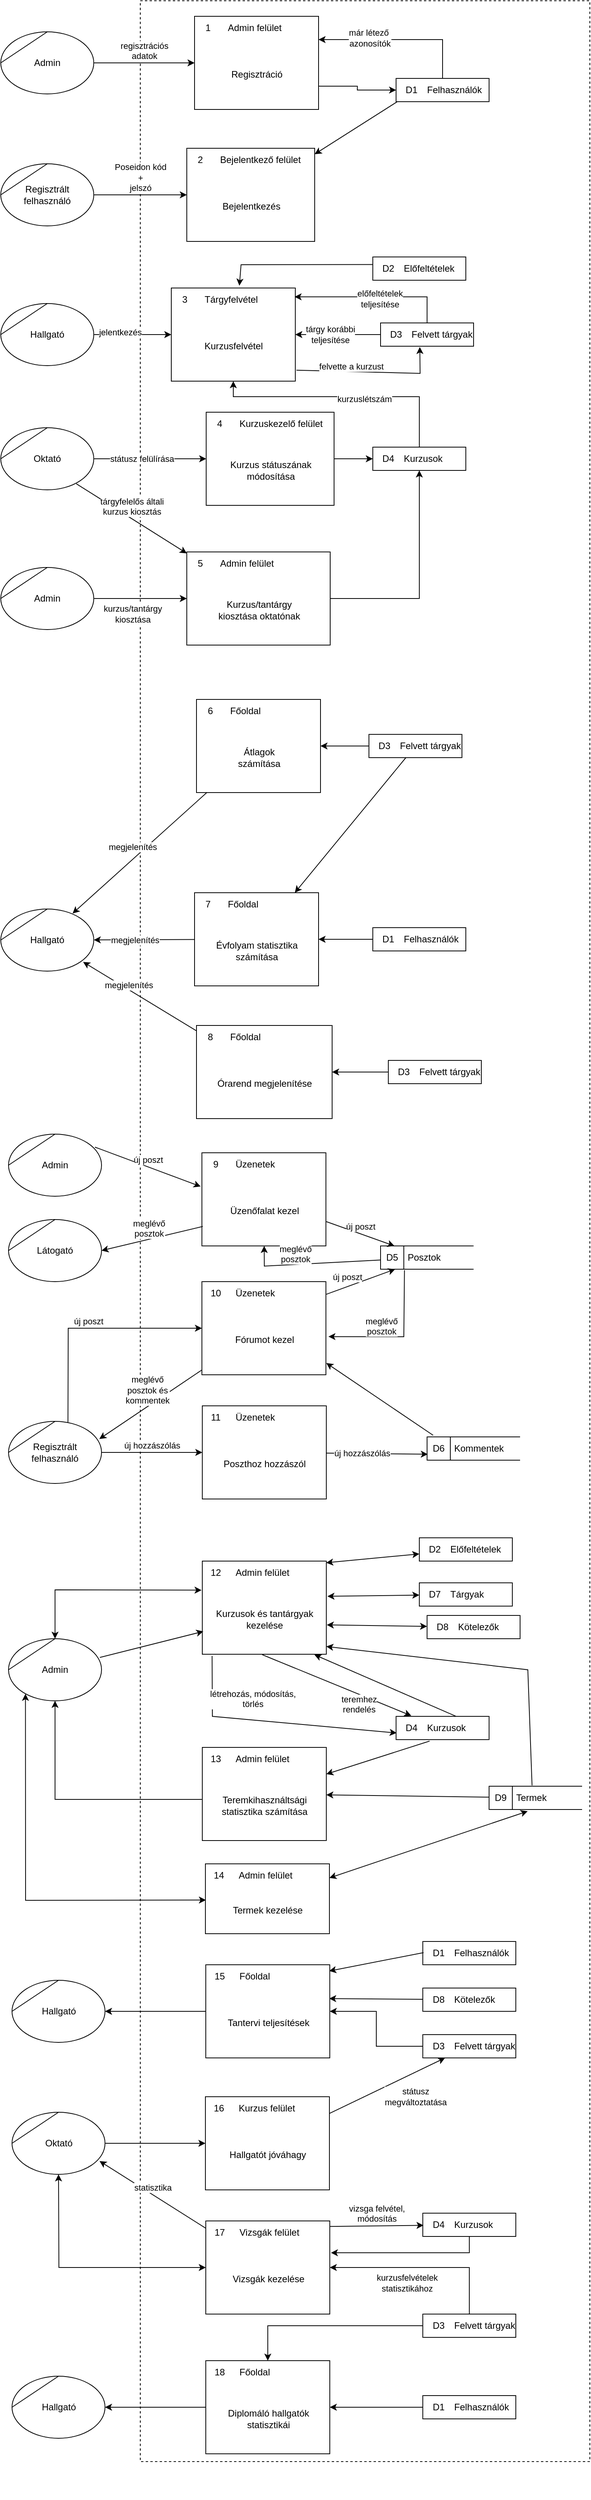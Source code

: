 <mxfile version="20.8.20" type="device"><diagram name="Page-1" id="o_8B9X06f2lYuGsmfZEz"><mxGraphModel dx="1236" dy="567" grid="1" gridSize="10" guides="1" tooltips="1" connect="1" arrows="1" fold="1" page="1" pageScale="1" pageWidth="827" pageHeight="1169" math="0" shadow="0"><root><mxCell id="0"/><mxCell id="1" parent="0"/><mxCell id="DrwZQOfmN8M68ziANcE--1" value="" style="rounded=0;whiteSpace=wrap;html=1;dashed=1;fillColor=none;container=1;collapsible=0;recursiveResize=0;" parent="1" vertex="1"><mxGeometry x="200" y="20" width="580" height="3170" as="geometry"/></mxCell><mxCell id="DrwZQOfmN8M68ziANcE--8" value="Bejelentkezés" style="html=1;dashed=0;whitespace=wrap;shape=mxgraph.dfd.process2;align=center;container=1;collapsible=0;spacingTop=30;" parent="DrwZQOfmN8M68ziANcE--1" vertex="1"><mxGeometry x="60" y="190" width="165" height="120" as="geometry"/></mxCell><mxCell id="DrwZQOfmN8M68ziANcE--9" value="2" style="text;html=1;strokeColor=none;fillColor=none;align=center;verticalAlign=middle;whiteSpace=wrap;rounded=0;connectable=0;allowArrows=0;editable=1;movable=0;resizable=0;rotatable=0;deletable=0;locked=0;cloneable=0;" parent="DrwZQOfmN8M68ziANcE--8" vertex="1"><mxGeometry width="35" height="30" as="geometry"/></mxCell><mxCell id="DrwZQOfmN8M68ziANcE--10" value="Bejelentkező felület" style="text;strokeColor=none;fillColor=none;align=left;verticalAlign=middle;whiteSpace=wrap;rounded=0;autosize=1;connectable=0;allowArrows=0;movable=0;resizable=0;rotatable=0;deletable=0;cloneable=0;spacingLeft=6;fontStyle=0;html=1;" parent="DrwZQOfmN8M68ziANcE--8" vertex="1"><mxGeometry x="35" width="130" height="30" as="geometry"/></mxCell><mxCell id="DrwZQOfmN8M68ziANcE--15" value="Kurzusfelvétel" style="html=1;dashed=0;whitespace=wrap;shape=mxgraph.dfd.process;align=center;container=1;collapsible=0;spacingTop=30;" parent="DrwZQOfmN8M68ziANcE--1" vertex="1"><mxGeometry x="40" y="370" width="160" height="120" as="geometry"/></mxCell><mxCell id="DrwZQOfmN8M68ziANcE--16" value="3" style="text;html=1;strokeColor=none;fillColor=none;align=center;verticalAlign=middle;whiteSpace=wrap;rounded=0;movable=0;resizable=0;rotatable=0;cloneable=0;deletable=0;connectable=0;allowArrows=0;pointerEvents=1;" parent="DrwZQOfmN8M68ziANcE--15" vertex="1"><mxGeometry width="35" height="30" as="geometry"/></mxCell><mxCell id="DrwZQOfmN8M68ziANcE--17" value="Tárgyfelvétel" style="text;html=1;strokeColor=none;fillColor=none;align=left;verticalAlign=middle;whiteSpace=wrap;rounded=0;movable=0;resizable=0;connectable=0;allowArrows=0;rotatable=0;cloneable=0;deletable=0;spacingLeft=6;autosize=1;resizeWidth=0;" parent="DrwZQOfmN8M68ziANcE--15" vertex="1"><mxGeometry x="35" width="100" height="30" as="geometry"/></mxCell><mxCell id="DrwZQOfmN8M68ziANcE--21" value="Kurzus/tantárgy&lt;br&gt;kiosztása oktatónak" style="html=1;dashed=0;whitespace=wrap;shape=mxgraph.dfd.process2;align=center;container=1;collapsible=0;spacingTop=30;" parent="DrwZQOfmN8M68ziANcE--1" vertex="1"><mxGeometry x="60" y="710" width="185" height="120" as="geometry"/></mxCell><mxCell id="DrwZQOfmN8M68ziANcE--22" value="5" style="text;html=1;strokeColor=none;fillColor=none;align=center;verticalAlign=middle;whiteSpace=wrap;rounded=0;connectable=0;allowArrows=0;editable=1;movable=0;resizable=0;rotatable=0;deletable=0;locked=0;cloneable=0;" parent="DrwZQOfmN8M68ziANcE--21" vertex="1"><mxGeometry width="35" height="30" as="geometry"/></mxCell><mxCell id="DrwZQOfmN8M68ziANcE--23" value="Admin felület" style="text;strokeColor=none;fillColor=none;align=left;verticalAlign=middle;whiteSpace=wrap;rounded=0;autosize=1;connectable=0;allowArrows=0;movable=0;resizable=0;rotatable=0;deletable=0;cloneable=0;spacingLeft=6;fontStyle=0;html=1;" parent="DrwZQOfmN8M68ziANcE--21" vertex="1"><mxGeometry x="35" width="100" height="30" as="geometry"/></mxCell><mxCell id="sAUersEWsvDM8acUlqru-1" value="Kurzus státuszának &lt;br&gt;módosítása" style="html=1;dashed=0;whitespace=wrap;shape=mxgraph.dfd.process2;align=center;container=1;collapsible=0;spacingTop=30;" parent="DrwZQOfmN8M68ziANcE--1" vertex="1"><mxGeometry x="85" y="530" width="165" height="120" as="geometry"/></mxCell><mxCell id="sAUersEWsvDM8acUlqru-2" value="4" style="text;html=1;strokeColor=none;fillColor=none;align=center;verticalAlign=middle;whiteSpace=wrap;rounded=0;connectable=0;allowArrows=0;editable=1;movable=0;resizable=0;rotatable=0;deletable=0;locked=0;cloneable=0;" parent="sAUersEWsvDM8acUlqru-1" vertex="1"><mxGeometry width="35" height="30" as="geometry"/></mxCell><mxCell id="sAUersEWsvDM8acUlqru-3" value="Kurzuskezelő felület" style="text;strokeColor=none;fillColor=none;align=left;verticalAlign=middle;whiteSpace=wrap;rounded=0;autosize=1;connectable=0;allowArrows=0;movable=0;resizable=0;rotatable=0;deletable=0;cloneable=0;spacingLeft=6;fontStyle=0;html=1;" parent="sAUersEWsvDM8acUlqru-1" vertex="1"><mxGeometry x="35" width="130" height="30" as="geometry"/></mxCell><mxCell id="sAUersEWsvDM8acUlqru-8" value="" style="endArrow=classic;html=1;rounded=0;verticalAlign=bottom;exitX=0.035;exitY=0.943;exitDx=0;exitDy=0;exitPerimeter=0;" parent="DrwZQOfmN8M68ziANcE--1" source="7SwbY02OHdPLq2c-fMfT-1" target="DrwZQOfmN8M68ziANcE--8" edge="1"><mxGeometry width="50" height="50" relative="1" as="geometry"><mxPoint x="300" y="231.818" as="sourcePoint"/><mxPoint x="410" y="250" as="targetPoint"/></mxGeometry></mxCell><mxCell id="sAUersEWsvDM8acUlqru-14" value="felvette a kurzust" style="endArrow=classic;html=1;rounded=0;verticalAlign=bottom;exitX=1.009;exitY=0.882;exitDx=0;exitDy=0;exitPerimeter=0;entryX=0.422;entryY=1.033;entryDx=0;entryDy=0;entryPerimeter=0;" parent="DrwZQOfmN8M68ziANcE--1" source="DrwZQOfmN8M68ziANcE--15" target="7SwbY02OHdPLq2c-fMfT-17" edge="1"><mxGeometry x="-0.272" y="-2" width="50" height="50" relative="1" as="geometry"><mxPoint x="210" y="380" as="sourcePoint"/><mxPoint x="352.727" y="240" as="targetPoint"/><Array as="points"><mxPoint x="361" y="480"/></Array><mxPoint as="offset"/></mxGeometry></mxCell><mxCell id="sAUersEWsvDM8acUlqru-16" value="Évfolyam statisztika&lt;br&gt;számítása" style="html=1;dashed=0;whitespace=wrap;shape=mxgraph.dfd.process2;align=center;container=1;collapsible=0;spacingTop=30;" parent="DrwZQOfmN8M68ziANcE--1" vertex="1"><mxGeometry x="70" y="1149" width="160" height="120" as="geometry"/></mxCell><mxCell id="sAUersEWsvDM8acUlqru-17" value="7" style="text;html=1;strokeColor=none;fillColor=none;align=center;verticalAlign=middle;whiteSpace=wrap;rounded=0;connectable=0;allowArrows=0;editable=1;movable=0;resizable=0;rotatable=0;deletable=0;locked=0;cloneable=0;" parent="sAUersEWsvDM8acUlqru-16" vertex="1"><mxGeometry width="35" height="30" as="geometry"/></mxCell><mxCell id="sAUersEWsvDM8acUlqru-18" value="Főoldal" style="text;strokeColor=none;fillColor=none;align=left;verticalAlign=middle;whiteSpace=wrap;rounded=0;autosize=1;connectable=0;allowArrows=0;movable=0;resizable=0;rotatable=0;deletable=0;cloneable=0;spacingLeft=6;fontStyle=0;html=1;" parent="sAUersEWsvDM8acUlqru-16" vertex="1"><mxGeometry x="35" width="70" height="30" as="geometry"/></mxCell><mxCell id="sAUersEWsvDM8acUlqru-22" value="" style="endArrow=classic;html=1;rounded=0;verticalAlign=bottom;" parent="DrwZQOfmN8M68ziANcE--1" source="DrwZQOfmN8M68ziANcE--21" target="7SwbY02OHdPLq2c-fMfT-3" edge="1"><mxGeometry x="0.165" y="14" width="50" height="50" relative="1" as="geometry"><mxPoint x="250" y="860" as="sourcePoint"/><mxPoint x="344.038" y="950.0" as="targetPoint"/><mxPoint as="offset"/><Array as="points"><mxPoint x="360" y="770"/></Array></mxGeometry></mxCell><mxCell id="sAUersEWsvDM8acUlqru-23" value="" style="endArrow=classic;html=1;rounded=0;verticalAlign=bottom;" parent="DrwZQOfmN8M68ziANcE--1" source="7SwbY02OHdPLq2c-fMfT-20" target="sAUersEWsvDM8acUlqru-16" edge="1"><mxGeometry x="-0.659" y="-20" width="50" height="50" relative="1" as="geometry"><mxPoint x="300" y="965.0" as="sourcePoint"/><mxPoint x="410" y="1010" as="targetPoint"/><mxPoint as="offset"/></mxGeometry></mxCell><mxCell id="sAUersEWsvDM8acUlqru-25" value="Átlagok&lt;br&gt;számítása" style="html=1;dashed=0;whitespace=wrap;shape=mxgraph.dfd.process2;align=center;container=1;collapsible=0;spacingTop=30;" parent="DrwZQOfmN8M68ziANcE--1" vertex="1"><mxGeometry x="72.5" y="900" width="160" height="120" as="geometry"/></mxCell><mxCell id="sAUersEWsvDM8acUlqru-26" value="6" style="text;html=1;strokeColor=none;fillColor=none;align=center;verticalAlign=middle;whiteSpace=wrap;rounded=0;connectable=0;allowArrows=0;editable=1;movable=0;resizable=0;rotatable=0;deletable=0;locked=0;cloneable=0;" parent="sAUersEWsvDM8acUlqru-25" vertex="1"><mxGeometry width="35" height="30" as="geometry"/></mxCell><mxCell id="sAUersEWsvDM8acUlqru-27" value="Főoldal" style="text;strokeColor=none;fillColor=none;align=left;verticalAlign=middle;whiteSpace=wrap;rounded=0;autosize=1;connectable=0;allowArrows=0;movable=0;resizable=0;rotatable=0;deletable=0;cloneable=0;spacingLeft=6;fontStyle=0;html=1;" parent="sAUersEWsvDM8acUlqru-25" vertex="1"><mxGeometry x="35" width="70" height="30" as="geometry"/></mxCell><mxCell id="sAUersEWsvDM8acUlqru-28" value="" style="endArrow=classic;html=1;rounded=0;verticalAlign=bottom;" parent="DrwZQOfmN8M68ziANcE--1" source="7SwbY02OHdPLq2c-fMfT-20" target="sAUersEWsvDM8acUlqru-25" edge="1"><mxGeometry x="0.103" y="-18" width="50" height="50" relative="1" as="geometry"><mxPoint x="339.919" y="980.0" as="sourcePoint"/><mxPoint x="400" y="1080" as="targetPoint"/><mxPoint as="offset"/></mxGeometry></mxCell><mxCell id="oRZ1Ijszi_Oha_W6EgkZ-1" style="edgeStyle=orthogonalEdgeStyle;rounded=0;orthogonalLoop=1;jettySize=auto;html=1;entryX=1;entryY=0.25;entryDx=0;entryDy=0;" parent="DrwZQOfmN8M68ziANcE--1" source="7SwbY02OHdPLq2c-fMfT-1" target="0BSooanw-k9bHnDxD3yD-110" edge="1"><mxGeometry relative="1" as="geometry"><Array as="points"><mxPoint x="390" y="50"/></Array></mxGeometry></mxCell><mxCell id="oRZ1Ijszi_Oha_W6EgkZ-2" value="már létező&amp;nbsp;&lt;br style=&quot;border-color: var(--border-color);&quot;&gt;azonosítók" style="edgeLabel;html=1;align=center;verticalAlign=middle;resizable=0;points=[];" parent="oRZ1Ijszi_Oha_W6EgkZ-1" vertex="1" connectable="0"><mxGeometry x="0.37" y="-2" relative="1" as="geometry"><mxPoint as="offset"/></mxGeometry></mxCell><mxCell id="7SwbY02OHdPLq2c-fMfT-1" value="Felhasználók" style="html=1;dashed=0;whitespace=wrap;shape=mxgraph.dfd.dataStoreID2;align=left;spacingLeft=38;container=1;collapsible=0;" parent="DrwZQOfmN8M68ziANcE--1" vertex="1"><mxGeometry x="330" y="100" width="120" height="30" as="geometry"/></mxCell><mxCell id="7SwbY02OHdPLq2c-fMfT-2" value="D1" style="text;html=1;strokeColor=none;fillColor=none;align=center;verticalAlign=middle;whiteSpace=wrap;rounded=0;connectable=0;allowArrows=0;movable=0;resizable=0;rotatable=0;cloneable=0;deletable=0;" parent="7SwbY02OHdPLq2c-fMfT-1" vertex="1"><mxGeometry x="5" width="30" height="30" as="geometry"/></mxCell><mxCell id="EsSrJnyPDXjOhRYMU0od-1" style="edgeStyle=orthogonalEdgeStyle;rounded=0;orthogonalLoop=1;jettySize=auto;html=1;" parent="DrwZQOfmN8M68ziANcE--1" source="7SwbY02OHdPLq2c-fMfT-3" target="DrwZQOfmN8M68ziANcE--15" edge="1"><mxGeometry relative="1" as="geometry"><Array as="points"><mxPoint x="360" y="510"/><mxPoint x="120" y="510"/></Array></mxGeometry></mxCell><mxCell id="EsSrJnyPDXjOhRYMU0od-4" value="kurzuslétszám" style="edgeLabel;html=1;align=center;verticalAlign=middle;resizable=0;points=[];" parent="EsSrJnyPDXjOhRYMU0od-1" vertex="1" connectable="0"><mxGeometry x="-0.161" y="3" relative="1" as="geometry"><mxPoint as="offset"/></mxGeometry></mxCell><mxCell id="7SwbY02OHdPLq2c-fMfT-3" value="Kurzusok" style="html=1;dashed=0;whitespace=wrap;shape=mxgraph.dfd.dataStoreID2;align=left;spacingLeft=38;container=1;collapsible=0;" parent="DrwZQOfmN8M68ziANcE--1" vertex="1"><mxGeometry x="300" y="575" width="120" height="30" as="geometry"/></mxCell><mxCell id="7SwbY02OHdPLq2c-fMfT-4" value="D4" style="text;html=1;strokeColor=none;fillColor=none;align=center;verticalAlign=middle;whiteSpace=wrap;rounded=0;connectable=0;allowArrows=0;movable=0;resizable=0;rotatable=0;cloneable=0;deletable=0;" parent="7SwbY02OHdPLq2c-fMfT-3" vertex="1"><mxGeometry x="5" width="30" height="30" as="geometry"/></mxCell><mxCell id="7SwbY02OHdPLq2c-fMfT-5" value="" style="endArrow=classic;html=1;rounded=0;verticalAlign=bottom;" parent="DrwZQOfmN8M68ziANcE--1" source="sAUersEWsvDM8acUlqru-1" target="7SwbY02OHdPLq2c-fMfT-3" edge="1"><mxGeometry width="50" height="50" relative="1" as="geometry"><mxPoint x="294" y="128" as="sourcePoint"/><mxPoint x="216" y="200" as="targetPoint"/></mxGeometry></mxCell><mxCell id="7SwbY02OHdPLq2c-fMfT-14" value="" style="endArrow=classic;html=1;rounded=0;verticalAlign=bottom;exitX=0.052;exitY=0.324;exitDx=0;exitDy=0;exitPerimeter=0;entryX=0.549;entryY=-0.025;entryDx=0;entryDy=0;entryPerimeter=0;" parent="DrwZQOfmN8M68ziANcE--1" source="7SwbY02OHdPLq2c-fMfT-15" target="DrwZQOfmN8M68ziANcE--15" edge="1"><mxGeometry width="50" height="50" relative="1" as="geometry"><mxPoint x="299.16" y="415.42" as="sourcePoint"/><mxPoint x="360" y="440" as="targetPoint"/><Array as="points"><mxPoint x="130" y="340"/></Array></mxGeometry></mxCell><mxCell id="7SwbY02OHdPLq2c-fMfT-15" value="Előfeltételek" style="html=1;dashed=0;whitespace=wrap;shape=mxgraph.dfd.dataStoreID2;align=left;spacingLeft=38;container=1;collapsible=0;" parent="DrwZQOfmN8M68ziANcE--1" vertex="1"><mxGeometry x="300" y="330" width="120" height="30" as="geometry"/></mxCell><mxCell id="7SwbY02OHdPLq2c-fMfT-16" value="D2" style="text;html=1;strokeColor=none;fillColor=none;align=center;verticalAlign=middle;whiteSpace=wrap;rounded=0;connectable=0;allowArrows=0;movable=0;resizable=0;rotatable=0;cloneable=0;deletable=0;" parent="7SwbY02OHdPLq2c-fMfT-15" vertex="1"><mxGeometry x="5" width="30" height="30" as="geometry"/></mxCell><mxCell id="EsSrJnyPDXjOhRYMU0od-6" style="edgeStyle=orthogonalEdgeStyle;rounded=0;orthogonalLoop=1;jettySize=auto;html=1;entryX=0.994;entryY=0.095;entryDx=0;entryDy=0;entryPerimeter=0;" parent="DrwZQOfmN8M68ziANcE--1" source="7SwbY02OHdPLq2c-fMfT-17" target="DrwZQOfmN8M68ziANcE--15" edge="1"><mxGeometry relative="1" as="geometry"><Array as="points"><mxPoint x="370" y="381"/></Array></mxGeometry></mxCell><mxCell id="EsSrJnyPDXjOhRYMU0od-7" value="előfeltételek&lt;br&gt;teljesítése" style="edgeLabel;html=1;align=center;verticalAlign=middle;resizable=0;points=[];" parent="EsSrJnyPDXjOhRYMU0od-6" vertex="1" connectable="0"><mxGeometry x="-0.071" y="2" relative="1" as="geometry"><mxPoint as="offset"/></mxGeometry></mxCell><mxCell id="7SwbY02OHdPLq2c-fMfT-17" value="Felvett tárgyak" style="html=1;dashed=0;whitespace=wrap;shape=mxgraph.dfd.dataStoreID2;align=left;spacingLeft=38;container=1;collapsible=0;" parent="DrwZQOfmN8M68ziANcE--1" vertex="1"><mxGeometry x="310" y="415" width="120" height="30" as="geometry"/></mxCell><mxCell id="7SwbY02OHdPLq2c-fMfT-18" value="D3" style="text;html=1;strokeColor=none;fillColor=none;align=center;verticalAlign=middle;whiteSpace=wrap;rounded=0;connectable=0;allowArrows=0;movable=0;resizable=0;rotatable=0;cloneable=0;deletable=0;" parent="7SwbY02OHdPLq2c-fMfT-17" vertex="1"><mxGeometry x="5" width="30" height="30" as="geometry"/></mxCell><mxCell id="7SwbY02OHdPLq2c-fMfT-19" value="" style="endArrow=classic;html=1;rounded=0;verticalAlign=bottom;" parent="DrwZQOfmN8M68ziANcE--1" source="7SwbY02OHdPLq2c-fMfT-17" target="DrwZQOfmN8M68ziANcE--15" edge="1"><mxGeometry width="50" height="50" relative="1" as="geometry"><mxPoint x="230" y="420" as="sourcePoint"/><mxPoint x="350" y="420" as="targetPoint"/></mxGeometry></mxCell><mxCell id="EsSrJnyPDXjOhRYMU0od-5" value="tárgy korábbi&lt;br&gt;teljesítése" style="edgeLabel;html=1;align=center;verticalAlign=middle;resizable=0;points=[];" parent="7SwbY02OHdPLq2c-fMfT-19" vertex="1" connectable="0"><mxGeometry x="0.189" relative="1" as="geometry"><mxPoint as="offset"/></mxGeometry></mxCell><mxCell id="7SwbY02OHdPLq2c-fMfT-20" value="Felvett tárgyak" style="html=1;dashed=0;whitespace=wrap;shape=mxgraph.dfd.dataStoreID2;align=left;spacingLeft=38;container=1;collapsible=0;" parent="DrwZQOfmN8M68ziANcE--1" vertex="1"><mxGeometry x="295" y="945" width="120" height="30" as="geometry"/></mxCell><mxCell id="7SwbY02OHdPLq2c-fMfT-21" value="D3" style="text;html=1;strokeColor=none;fillColor=none;align=center;verticalAlign=middle;whiteSpace=wrap;rounded=0;connectable=0;allowArrows=0;movable=0;resizable=0;rotatable=0;cloneable=0;deletable=0;" parent="7SwbY02OHdPLq2c-fMfT-20" vertex="1"><mxGeometry x="5" width="30" height="30" as="geometry"/></mxCell><mxCell id="7SwbY02OHdPLq2c-fMfT-28" value="Felhasználók" style="html=1;dashed=0;whitespace=wrap;shape=mxgraph.dfd.dataStoreID2;align=left;spacingLeft=38;container=1;collapsible=0;" parent="DrwZQOfmN8M68ziANcE--1" vertex="1"><mxGeometry x="300" y="1194" width="120" height="30" as="geometry"/></mxCell><mxCell id="7SwbY02OHdPLq2c-fMfT-29" value="D1" style="text;html=1;strokeColor=none;fillColor=none;align=center;verticalAlign=middle;whiteSpace=wrap;rounded=0;connectable=0;allowArrows=0;movable=0;resizable=0;rotatable=0;cloneable=0;deletable=0;" parent="7SwbY02OHdPLq2c-fMfT-28" vertex="1"><mxGeometry x="5" width="30" height="30" as="geometry"/></mxCell><mxCell id="7SwbY02OHdPLq2c-fMfT-30" value="" style="endArrow=classic;html=1;rounded=0;verticalAlign=bottom;" parent="DrwZQOfmN8M68ziANcE--1" source="7SwbY02OHdPLq2c-fMfT-28" target="sAUersEWsvDM8acUlqru-16" edge="1"><mxGeometry x="-0.659" y="-20" width="50" height="50" relative="1" as="geometry"><mxPoint x="348" y="980" as="sourcePoint"/><mxPoint x="232" y="1080" as="targetPoint"/><mxPoint as="offset"/></mxGeometry></mxCell><mxCell id="7SwbY02OHdPLq2c-fMfT-49" value="Órarend megjelenítése" style="html=1;dashed=0;whitespace=wrap;shape=mxgraph.dfd.process2;align=center;container=1;collapsible=0;spacingTop=30;" parent="DrwZQOfmN8M68ziANcE--1" vertex="1"><mxGeometry x="72.5" y="1320" width="175" height="120" as="geometry"/></mxCell><mxCell id="7SwbY02OHdPLq2c-fMfT-50" value="8" style="text;html=1;strokeColor=none;fillColor=none;align=center;verticalAlign=middle;whiteSpace=wrap;rounded=0;connectable=0;allowArrows=0;editable=1;movable=0;resizable=0;rotatable=0;deletable=0;locked=0;cloneable=0;" parent="7SwbY02OHdPLq2c-fMfT-49" vertex="1"><mxGeometry width="35" height="30" as="geometry"/></mxCell><mxCell id="7SwbY02OHdPLq2c-fMfT-51" value="Főoldal" style="text;strokeColor=none;fillColor=none;align=left;verticalAlign=middle;whiteSpace=wrap;rounded=0;autosize=1;connectable=0;allowArrows=0;movable=0;resizable=0;rotatable=0;deletable=0;cloneable=0;spacingLeft=6;fontStyle=0;html=1;" parent="7SwbY02OHdPLq2c-fMfT-49" vertex="1"><mxGeometry x="35" width="70" height="30" as="geometry"/></mxCell><mxCell id="7SwbY02OHdPLq2c-fMfT-54" value="Felvett tárgyak" style="html=1;dashed=0;whitespace=wrap;shape=mxgraph.dfd.dataStoreID2;align=left;spacingLeft=38;container=1;collapsible=0;" parent="DrwZQOfmN8M68ziANcE--1" vertex="1"><mxGeometry x="320" y="1365" width="120" height="30" as="geometry"/></mxCell><mxCell id="7SwbY02OHdPLq2c-fMfT-55" value="D3" style="text;html=1;strokeColor=none;fillColor=none;align=center;verticalAlign=middle;whiteSpace=wrap;rounded=0;connectable=0;allowArrows=0;movable=0;resizable=0;rotatable=0;cloneable=0;deletable=0;" parent="7SwbY02OHdPLq2c-fMfT-54" vertex="1"><mxGeometry x="5" width="30" height="30" as="geometry"/></mxCell><mxCell id="7SwbY02OHdPLq2c-fMfT-56" value="" style="endArrow=classic;html=1;rounded=0;verticalAlign=bottom;" parent="DrwZQOfmN8M68ziANcE--1" source="7SwbY02OHdPLq2c-fMfT-54" target="7SwbY02OHdPLq2c-fMfT-49" edge="1"><mxGeometry width="50" height="50" relative="1" as="geometry"><mxPoint x="300" y="1430" as="sourcePoint"/><mxPoint x="420" y="1430" as="targetPoint"/></mxGeometry></mxCell><mxCell id="7SwbY02OHdPLq2c-fMfT-57" value="Fórumot kezel" style="html=1;dashed=0;whitespace=wrap;shape=mxgraph.dfd.process2;align=center;container=1;collapsible=0;spacingTop=30;" parent="DrwZQOfmN8M68ziANcE--1" vertex="1"><mxGeometry x="79.5" y="1650" width="160" height="120" as="geometry"/></mxCell><mxCell id="7SwbY02OHdPLq2c-fMfT-58" value="10" style="text;html=1;strokeColor=none;fillColor=none;align=center;verticalAlign=middle;whiteSpace=wrap;rounded=0;connectable=0;allowArrows=0;editable=1;movable=0;resizable=0;rotatable=0;deletable=0;locked=0;cloneable=0;" parent="7SwbY02OHdPLq2c-fMfT-57" vertex="1"><mxGeometry width="35" height="30" as="geometry"/></mxCell><mxCell id="7SwbY02OHdPLq2c-fMfT-59" value="Üzenetek" style="text;strokeColor=none;fillColor=none;align=left;verticalAlign=middle;whiteSpace=wrap;rounded=0;autosize=1;connectable=0;allowArrows=0;movable=0;resizable=0;rotatable=0;deletable=0;cloneable=0;spacingLeft=6;fontStyle=0;html=1;" parent="7SwbY02OHdPLq2c-fMfT-57" vertex="1"><mxGeometry x="35" width="80" height="30" as="geometry"/></mxCell><mxCell id="7SwbY02OHdPLq2c-fMfT-60" value="Üzenőfalat kezel" style="html=1;dashed=0;whitespace=wrap;shape=mxgraph.dfd.process2;align=center;container=1;collapsible=0;spacingTop=30;" parent="DrwZQOfmN8M68ziANcE--1" vertex="1"><mxGeometry x="79.5" y="1484" width="160" height="120" as="geometry"/></mxCell><mxCell id="7SwbY02OHdPLq2c-fMfT-61" value="9" style="text;html=1;strokeColor=none;fillColor=none;align=center;verticalAlign=middle;whiteSpace=wrap;rounded=0;connectable=0;allowArrows=0;editable=1;movable=0;resizable=0;rotatable=0;deletable=0;locked=0;cloneable=0;" parent="7SwbY02OHdPLq2c-fMfT-60" vertex="1"><mxGeometry width="35" height="30" as="geometry"/></mxCell><mxCell id="7SwbY02OHdPLq2c-fMfT-62" value="Üzenetek" style="text;strokeColor=none;fillColor=none;align=left;verticalAlign=middle;whiteSpace=wrap;rounded=0;autosize=1;connectable=0;allowArrows=0;movable=0;resizable=0;rotatable=0;deletable=0;cloneable=0;spacingLeft=6;fontStyle=0;html=1;" parent="7SwbY02OHdPLq2c-fMfT-60" vertex="1"><mxGeometry x="35" width="80" height="30" as="geometry"/></mxCell><mxCell id="0BSooanw-k9bHnDxD3yD-1" value="Posztok" style="html=1;dashed=0;whitespace=wrap;shape=mxgraph.dfd.dataStoreID;align=left;spacingLeft=33;container=1;collapsible=0;autosize=0;" parent="DrwZQOfmN8M68ziANcE--1" vertex="1"><mxGeometry x="310" y="1604" width="120" height="30" as="geometry"/></mxCell><mxCell id="0BSooanw-k9bHnDxD3yD-2" value="D5" style="text;html=1;strokeColor=none;fillColor=none;align=center;verticalAlign=middle;whiteSpace=wrap;rounded=0;movable=0;resizable=0;rotatable=0;cloneable=0;deletable=0;allowArrows=0;connectable=0;" parent="0BSooanw-k9bHnDxD3yD-1" vertex="1"><mxGeometry width="30" height="30" as="geometry"/></mxCell><mxCell id="0BSooanw-k9bHnDxD3yD-3" value="új poszt" style="endArrow=classic;html=1;rounded=0;verticalAlign=bottom;" parent="DrwZQOfmN8M68ziANcE--1" source="7SwbY02OHdPLq2c-fMfT-60" target="0BSooanw-k9bHnDxD3yD-1" edge="1"><mxGeometry width="50" height="50" relative="1" as="geometry"><mxPoint x="250" y="1540" as="sourcePoint"/><mxPoint x="370" y="1540" as="targetPoint"/></mxGeometry></mxCell><mxCell id="0BSooanw-k9bHnDxD3yD-4" value="meglévő&lt;br&gt;posztok" style="endArrow=classic;html=1;rounded=0;verticalAlign=bottom;" parent="DrwZQOfmN8M68ziANcE--1" source="0BSooanw-k9bHnDxD3yD-1" target="7SwbY02OHdPLq2c-fMfT-60" edge="1"><mxGeometry x="0.252" y="2" width="50" height="50" relative="1" as="geometry"><mxPoint x="260" y="1650" as="sourcePoint"/><mxPoint x="380" y="1650" as="targetPoint"/><Array as="points"><mxPoint x="160" y="1630"/></Array><mxPoint as="offset"/></mxGeometry></mxCell><mxCell id="0BSooanw-k9bHnDxD3yD-8" value="Poszthoz hozzászól" style="html=1;dashed=0;whitespace=wrap;shape=mxgraph.dfd.process2;align=center;container=1;collapsible=0;spacingTop=30;" parent="DrwZQOfmN8M68ziANcE--1" vertex="1"><mxGeometry x="80" y="1810" width="160" height="120" as="geometry"/></mxCell><mxCell id="0BSooanw-k9bHnDxD3yD-9" value="11" style="text;html=1;strokeColor=none;fillColor=none;align=center;verticalAlign=middle;whiteSpace=wrap;rounded=0;connectable=0;allowArrows=0;editable=1;movable=0;resizable=0;rotatable=0;deletable=0;locked=0;cloneable=0;" parent="0BSooanw-k9bHnDxD3yD-8" vertex="1"><mxGeometry width="35" height="30" as="geometry"/></mxCell><mxCell id="0BSooanw-k9bHnDxD3yD-10" value="Üzenetek" style="text;strokeColor=none;fillColor=none;align=left;verticalAlign=middle;whiteSpace=wrap;rounded=0;autosize=1;connectable=0;allowArrows=0;movable=0;resizable=0;rotatable=0;deletable=0;cloneable=0;spacingLeft=6;fontStyle=0;html=1;" parent="0BSooanw-k9bHnDxD3yD-8" vertex="1"><mxGeometry x="35" width="80" height="30" as="geometry"/></mxCell><mxCell id="0BSooanw-k9bHnDxD3yD-15" value="új poszt" style="endArrow=classic;html=1;rounded=0;verticalAlign=bottom;exitX=0.999;exitY=0.138;exitDx=0;exitDy=0;exitPerimeter=0;" parent="DrwZQOfmN8M68ziANcE--1" source="7SwbY02OHdPLq2c-fMfT-57" target="0BSooanw-k9bHnDxD3yD-1" edge="1"><mxGeometry x="-0.344" y="3" width="50" height="50" relative="1" as="geometry"><mxPoint x="250" y="1583" as="sourcePoint"/><mxPoint x="338" y="1614" as="targetPoint"/><mxPoint as="offset"/></mxGeometry></mxCell><mxCell id="0BSooanw-k9bHnDxD3yD-16" value="meglévő&lt;br&gt;posztok" style="endArrow=classic;html=1;rounded=0;verticalAlign=bottom;exitX=0.257;exitY=1.042;exitDx=0;exitDy=0;exitPerimeter=0;entryX=1.02;entryY=0.59;entryDx=0;entryDy=0;entryPerimeter=0;" parent="DrwZQOfmN8M68ziANcE--1" source="0BSooanw-k9bHnDxD3yD-1" target="7SwbY02OHdPLq2c-fMfT-57" edge="1"><mxGeometry x="0.252" y="2" width="50" height="50" relative="1" as="geometry"><mxPoint x="420" y="1728" as="sourcePoint"/><mxPoint x="270" y="1710" as="targetPoint"/><Array as="points"><mxPoint x="340" y="1721"/></Array><mxPoint as="offset"/></mxGeometry></mxCell><mxCell id="0BSooanw-k9bHnDxD3yD-17" value="Kommentek" style="html=1;dashed=0;whitespace=wrap;shape=mxgraph.dfd.dataStoreID;align=left;spacingLeft=33;container=1;collapsible=0;autosize=0;" parent="DrwZQOfmN8M68ziANcE--1" vertex="1"><mxGeometry x="370" y="1850" width="120" height="30" as="geometry"/></mxCell><mxCell id="0BSooanw-k9bHnDxD3yD-18" value="D6" style="text;html=1;strokeColor=none;fillColor=none;align=center;verticalAlign=middle;whiteSpace=wrap;rounded=0;movable=0;resizable=0;rotatable=0;cloneable=0;deletable=0;allowArrows=0;connectable=0;" parent="0BSooanw-k9bHnDxD3yD-17" vertex="1"><mxGeometry width="30" height="30" as="geometry"/></mxCell><mxCell id="0BSooanw-k9bHnDxD3yD-19" value="" style="endArrow=classic;html=1;rounded=0;verticalAlign=bottom;exitX=0.066;exitY=-0.067;exitDx=0;exitDy=0;exitPerimeter=0;entryX=1.003;entryY=0.874;entryDx=0;entryDy=0;entryPerimeter=0;" parent="DrwZQOfmN8M68ziANcE--1" source="0BSooanw-k9bHnDxD3yD-17" target="7SwbY02OHdPLq2c-fMfT-57" edge="1"><mxGeometry width="50" height="50" relative="1" as="geometry"><mxPoint x="260" y="1790" as="sourcePoint"/><mxPoint x="380" y="1790" as="targetPoint"/></mxGeometry></mxCell><mxCell id="0BSooanw-k9bHnDxD3yD-21" value="" style="endArrow=classic;html=1;rounded=0;verticalAlign=bottom;entryX=0.008;entryY=0.745;entryDx=0;entryDy=0;entryPerimeter=0;" parent="DrwZQOfmN8M68ziANcE--1" source="0BSooanw-k9bHnDxD3yD-8" target="0BSooanw-k9bHnDxD3yD-17" edge="1"><mxGeometry width="50" height="50" relative="1" as="geometry"><mxPoint x="338" y="1873" as="sourcePoint"/><mxPoint x="260" y="1775" as="targetPoint"/></mxGeometry></mxCell><mxCell id="0BSooanw-k9bHnDxD3yD-23" value="új hozzászólás" style="edgeLabel;html=1;align=center;verticalAlign=middle;resizable=0;points=[];" parent="0BSooanw-k9bHnDxD3yD-21" vertex="1" connectable="0"><mxGeometry x="-0.304" y="1" relative="1" as="geometry"><mxPoint as="offset"/></mxGeometry></mxCell><mxCell id="0BSooanw-k9bHnDxD3yD-24" value="Kurzusok és tantárgyak&lt;br&gt;kezelése" style="html=1;dashed=0;whitespace=wrap;shape=mxgraph.dfd.process;align=center;container=1;collapsible=0;spacingTop=30;" parent="DrwZQOfmN8M68ziANcE--1" vertex="1"><mxGeometry x="80" y="2010" width="160" height="120" as="geometry"/></mxCell><mxCell id="0BSooanw-k9bHnDxD3yD-25" value="12" style="text;html=1;strokeColor=none;fillColor=none;align=center;verticalAlign=middle;whiteSpace=wrap;rounded=0;movable=0;resizable=0;rotatable=0;cloneable=0;deletable=0;connectable=0;allowArrows=0;pointerEvents=1;" parent="0BSooanw-k9bHnDxD3yD-24" vertex="1"><mxGeometry width="35" height="30" as="geometry"/></mxCell><mxCell id="0BSooanw-k9bHnDxD3yD-26" value="Admin felület" style="text;html=1;strokeColor=none;fillColor=none;align=left;verticalAlign=middle;whiteSpace=wrap;rounded=0;movable=0;resizable=0;connectable=0;allowArrows=0;rotatable=0;cloneable=0;deletable=0;spacingLeft=6;autosize=1;resizeWidth=0;" parent="0BSooanw-k9bHnDxD3yD-24" vertex="1"><mxGeometry x="35" width="100" height="30" as="geometry"/></mxCell><mxCell id="0BSooanw-k9bHnDxD3yD-30" value="Kurzusok" style="html=1;dashed=0;whitespace=wrap;shape=mxgraph.dfd.dataStoreID2;align=left;spacingLeft=38;container=1;collapsible=0;" parent="DrwZQOfmN8M68ziANcE--1" vertex="1"><mxGeometry x="330" y="2210" width="120" height="30" as="geometry"/></mxCell><mxCell id="0BSooanw-k9bHnDxD3yD-31" value="D4" style="text;html=1;strokeColor=none;fillColor=none;align=center;verticalAlign=middle;whiteSpace=wrap;rounded=0;connectable=0;allowArrows=0;movable=0;resizable=0;rotatable=0;cloneable=0;deletable=0;" parent="0BSooanw-k9bHnDxD3yD-30" vertex="1"><mxGeometry x="5" width="30" height="30" as="geometry"/></mxCell><mxCell id="0BSooanw-k9bHnDxD3yD-32" value="létrehozás, módosítás,&lt;br&gt;törlés" style="endArrow=classic;html=1;rounded=0;verticalAlign=bottom;exitX=0.079;exitY=1.018;exitDx=0;exitDy=0;exitPerimeter=0;entryX=0.006;entryY=0.714;entryDx=0;entryDy=0;entryPerimeter=0;" parent="DrwZQOfmN8M68ziANcE--1" source="0BSooanw-k9bHnDxD3yD-24" target="0BSooanw-k9bHnDxD3yD-30" edge="1"><mxGeometry x="-0.179" y="12" width="50" height="50" relative="1" as="geometry"><mxPoint x="230" y="1990" as="sourcePoint"/><mxPoint x="430" y="2250" as="targetPoint"/><Array as="points"><mxPoint x="93" y="2210"/></Array><mxPoint x="-1" as="offset"/></mxGeometry></mxCell><mxCell id="0BSooanw-k9bHnDxD3yD-33" value="teremhez&lt;br&gt;rendelés" style="endArrow=classic;html=1;rounded=0;verticalAlign=bottom;entryX=0.163;entryY=-0.028;entryDx=0;entryDy=0;entryPerimeter=0;exitX=0.484;exitY=1.005;exitDx=0;exitDy=0;exitPerimeter=0;" parent="DrwZQOfmN8M68ziANcE--1" source="0BSooanw-k9bHnDxD3yD-24" target="0BSooanw-k9bHnDxD3yD-30" edge="1"><mxGeometry x="0.404" y="-26" width="50" height="50" relative="1" as="geometry"><mxPoint x="260" y="2040" as="sourcePoint"/><mxPoint x="380" y="2040" as="targetPoint"/><mxPoint as="offset"/></mxGeometry></mxCell><mxCell id="0BSooanw-k9bHnDxD3yD-35" value="Tárgyak" style="html=1;dashed=0;whitespace=wrap;shape=mxgraph.dfd.dataStoreID2;align=left;spacingLeft=38;container=1;collapsible=0;" parent="DrwZQOfmN8M68ziANcE--1" vertex="1"><mxGeometry x="360" y="2038" width="120" height="30" as="geometry"/></mxCell><mxCell id="0BSooanw-k9bHnDxD3yD-36" value="L9" style="text;html=1;strokeColor=none;fillColor=none;align=center;verticalAlign=middle;whiteSpace=wrap;rounded=0;connectable=0;allowArrows=0;movable=0;resizable=0;rotatable=0;cloneable=0;deletable=0;" parent="0BSooanw-k9bHnDxD3yD-35" vertex="1"><mxGeometry x="5" width="30" height="30" as="geometry"/></mxCell><mxCell id="0BSooanw-k9bHnDxD3yD-37" value="Előfeltételek" style="html=1;dashed=0;whitespace=wrap;shape=mxgraph.dfd.dataStoreID2;align=left;spacingLeft=38;container=1;collapsible=0;" parent="DrwZQOfmN8M68ziANcE--1" vertex="1"><mxGeometry x="360" y="1980" width="120" height="30" as="geometry"/></mxCell><mxCell id="0BSooanw-k9bHnDxD3yD-38" value="L4" style="text;html=1;strokeColor=none;fillColor=none;align=center;verticalAlign=middle;whiteSpace=wrap;rounded=0;connectable=0;allowArrows=0;movable=0;resizable=0;rotatable=0;cloneable=0;deletable=0;" parent="0BSooanw-k9bHnDxD3yD-37" vertex="1"><mxGeometry x="5" width="30" height="30" as="geometry"/></mxCell><mxCell id="0BSooanw-k9bHnDxD3yD-40" value="Kötelezők" style="html=1;dashed=0;whitespace=wrap;shape=mxgraph.dfd.dataStoreID2;align=left;spacingLeft=38;container=1;collapsible=0;" parent="DrwZQOfmN8M68ziANcE--1" vertex="1"><mxGeometry x="370" y="2080" width="120" height="30" as="geometry"/></mxCell><mxCell id="0BSooanw-k9bHnDxD3yD-41" value="D8" style="text;html=1;strokeColor=none;fillColor=none;align=center;verticalAlign=middle;whiteSpace=wrap;rounded=0;connectable=0;allowArrows=0;movable=0;resizable=0;rotatable=0;cloneable=0;deletable=0;" parent="0BSooanw-k9bHnDxD3yD-40" vertex="1"><mxGeometry x="5" width="30" height="30" as="geometry"/></mxCell><mxCell id="EsSrJnyPDXjOhRYMU0od-25" value="Előfeltételek" style="html=1;dashed=0;whitespace=wrap;shape=mxgraph.dfd.dataStoreID2;align=left;spacingLeft=38;container=1;collapsible=0;" parent="0BSooanw-k9bHnDxD3yD-40" vertex="1"><mxGeometry x="-10" y="-100" width="120" height="30" as="geometry"/></mxCell><mxCell id="EsSrJnyPDXjOhRYMU0od-26" value="D2" style="text;html=1;strokeColor=none;fillColor=none;align=center;verticalAlign=middle;whiteSpace=wrap;rounded=0;connectable=0;allowArrows=0;movable=0;resizable=0;rotatable=0;cloneable=0;deletable=0;" parent="EsSrJnyPDXjOhRYMU0od-25" vertex="1"><mxGeometry x="5" width="30" height="30" as="geometry"/></mxCell><mxCell id="EsSrJnyPDXjOhRYMU0od-27" value="Tárgyak" style="html=1;dashed=0;whitespace=wrap;shape=mxgraph.dfd.dataStoreID2;align=left;spacingLeft=38;container=1;collapsible=0;" parent="0BSooanw-k9bHnDxD3yD-40" vertex="1"><mxGeometry x="-10" y="-42" width="120" height="30" as="geometry"/></mxCell><mxCell id="EsSrJnyPDXjOhRYMU0od-28" value="D7" style="text;html=1;strokeColor=none;fillColor=none;align=center;verticalAlign=middle;whiteSpace=wrap;rounded=0;connectable=0;allowArrows=0;movable=0;resizable=0;rotatable=0;cloneable=0;deletable=0;" parent="EsSrJnyPDXjOhRYMU0od-27" vertex="1"><mxGeometry x="5" width="30" height="30" as="geometry"/></mxCell><mxCell id="0BSooanw-k9bHnDxD3yD-43" value="Teremkihasználtsági&lt;br&gt;statisztika számítása" style="html=1;dashed=0;whitespace=wrap;shape=mxgraph.dfd.process2;align=center;container=1;collapsible=0;spacingTop=30;" parent="DrwZQOfmN8M68ziANcE--1" vertex="1"><mxGeometry x="80" y="2250" width="160" height="120" as="geometry"/></mxCell><mxCell id="0BSooanw-k9bHnDxD3yD-44" value="13" style="text;html=1;strokeColor=none;fillColor=none;align=center;verticalAlign=middle;whiteSpace=wrap;rounded=0;connectable=0;allowArrows=0;editable=1;movable=0;resizable=0;rotatable=0;deletable=0;locked=0;cloneable=0;" parent="0BSooanw-k9bHnDxD3yD-43" vertex="1"><mxGeometry width="35" height="30" as="geometry"/></mxCell><mxCell id="0BSooanw-k9bHnDxD3yD-45" value="Admin felület" style="text;strokeColor=none;fillColor=none;align=left;verticalAlign=middle;whiteSpace=wrap;rounded=0;autosize=1;connectable=0;allowArrows=0;movable=0;resizable=0;rotatable=0;deletable=0;cloneable=0;spacingLeft=6;fontStyle=0;html=1;" parent="0BSooanw-k9bHnDxD3yD-43" vertex="1"><mxGeometry x="35" width="100" height="30" as="geometry"/></mxCell><mxCell id="0BSooanw-k9bHnDxD3yD-50" value="" style="endArrow=classic;html=1;rounded=0;verticalAlign=bottom;exitX=0.36;exitY=1.062;exitDx=0;exitDy=0;exitPerimeter=0;" parent="DrwZQOfmN8M68ziANcE--1" source="0BSooanw-k9bHnDxD3yD-30" target="0BSooanw-k9bHnDxD3yD-43" edge="1"><mxGeometry width="50" height="50" relative="1" as="geometry"><mxPoint x="350" y="2270" as="sourcePoint"/><mxPoint x="470" y="2270" as="targetPoint"/><Array as="points"/></mxGeometry></mxCell><mxCell id="0BSooanw-k9bHnDxD3yD-51" value="" style="endArrow=classic;html=1;rounded=0;verticalAlign=bottom;" parent="DrwZQOfmN8M68ziANcE--1" source="EsSrJnyPDXjOhRYMU0od-2" target="0BSooanw-k9bHnDxD3yD-43" edge="1"><mxGeometry width="50" height="50" relative="1" as="geometry"><mxPoint x="372.16" y="2322.57" as="sourcePoint"/><mxPoint x="400" y="2330" as="targetPoint"/></mxGeometry></mxCell><mxCell id="0BSooanw-k9bHnDxD3yD-54" value="Tantervi teljesítések" style="html=1;dashed=0;whitespace=wrap;shape=mxgraph.dfd.process2;align=center;container=1;collapsible=0;spacingTop=30;" parent="DrwZQOfmN8M68ziANcE--1" vertex="1"><mxGeometry x="84.5" y="2530" width="160" height="120" as="geometry"/></mxCell><mxCell id="0BSooanw-k9bHnDxD3yD-55" value="15" style="text;html=1;strokeColor=none;fillColor=none;align=center;verticalAlign=middle;whiteSpace=wrap;rounded=0;connectable=0;allowArrows=0;editable=1;movable=0;resizable=0;rotatable=0;deletable=0;locked=0;cloneable=0;" parent="0BSooanw-k9bHnDxD3yD-54" vertex="1"><mxGeometry width="35" height="30" as="geometry"/></mxCell><mxCell id="0BSooanw-k9bHnDxD3yD-56" value="Főoldal" style="text;strokeColor=none;fillColor=none;align=left;verticalAlign=middle;whiteSpace=wrap;rounded=0;autosize=1;connectable=0;allowArrows=0;movable=0;resizable=0;rotatable=0;deletable=0;cloneable=0;spacingLeft=6;fontStyle=0;html=1;" parent="0BSooanw-k9bHnDxD3yD-54" vertex="1"><mxGeometry x="35" width="70" height="30" as="geometry"/></mxCell><mxCell id="0BSooanw-k9bHnDxD3yD-60" value="Kötelezők" style="html=1;dashed=0;whitespace=wrap;shape=mxgraph.dfd.dataStoreID2;align=left;spacingLeft=38;container=1;collapsible=0;" parent="DrwZQOfmN8M68ziANcE--1" vertex="1"><mxGeometry x="364.5" y="2560" width="120" height="30" as="geometry"/></mxCell><mxCell id="0BSooanw-k9bHnDxD3yD-61" value="D8" style="text;html=1;strokeColor=none;fillColor=none;align=center;verticalAlign=middle;whiteSpace=wrap;rounded=0;connectable=0;allowArrows=0;movable=0;resizable=0;rotatable=0;cloneable=0;deletable=0;" parent="0BSooanw-k9bHnDxD3yD-60" vertex="1"><mxGeometry x="5" width="30" height="30" as="geometry"/></mxCell><mxCell id="0BSooanw-k9bHnDxD3yD-62" value="Felhasználók" style="html=1;dashed=0;whitespace=wrap;shape=mxgraph.dfd.dataStoreID2;align=left;spacingLeft=38;container=1;collapsible=0;" parent="DrwZQOfmN8M68ziANcE--1" vertex="1"><mxGeometry x="364.5" y="2500" width="120" height="30" as="geometry"/></mxCell><mxCell id="0BSooanw-k9bHnDxD3yD-63" value="D1" style="text;html=1;strokeColor=none;fillColor=none;align=center;verticalAlign=middle;whiteSpace=wrap;rounded=0;connectable=0;allowArrows=0;movable=0;resizable=0;rotatable=0;cloneable=0;deletable=0;" parent="0BSooanw-k9bHnDxD3yD-62" vertex="1"><mxGeometry x="5" width="30" height="30" as="geometry"/></mxCell><mxCell id="0BSooanw-k9bHnDxD3yD-64" value="" style="endArrow=classic;html=1;rounded=0;verticalAlign=bottom;exitX=0.008;exitY=0.48;exitDx=0;exitDy=0;exitPerimeter=0;entryX=0.995;entryY=0.067;entryDx=0;entryDy=0;entryPerimeter=0;" parent="DrwZQOfmN8M68ziANcE--1" source="0BSooanw-k9bHnDxD3yD-62" target="0BSooanw-k9bHnDxD3yD-54" edge="1"><mxGeometry x="-0.333" y="10" width="50" height="50" relative="1" as="geometry"><mxPoint x="274.5" y="2540" as="sourcePoint"/><mxPoint x="394.5" y="2540" as="targetPoint"/><mxPoint as="offset"/></mxGeometry></mxCell><mxCell id="0BSooanw-k9bHnDxD3yD-66" value="" style="endArrow=classic;html=1;rounded=0;verticalAlign=bottom;entryX=0.995;entryY=0.363;entryDx=0;entryDy=0;entryPerimeter=0;" parent="DrwZQOfmN8M68ziANcE--1" source="0BSooanw-k9bHnDxD3yD-60" target="0BSooanw-k9bHnDxD3yD-54" edge="1"><mxGeometry x="-0.333" y="10" width="50" height="50" relative="1" as="geometry"><mxPoint x="375.5" y="2524" as="sourcePoint"/><mxPoint x="253.5" y="2548" as="targetPoint"/><mxPoint as="offset"/></mxGeometry></mxCell><mxCell id="0BSooanw-k9bHnDxD3yD-70" style="edgeStyle=orthogonalEdgeStyle;rounded=0;orthogonalLoop=1;jettySize=auto;html=1;" parent="DrwZQOfmN8M68ziANcE--1" source="0BSooanw-k9bHnDxD3yD-68" target="0BSooanw-k9bHnDxD3yD-54" edge="1"><mxGeometry relative="1" as="geometry"><mxPoint x="244.5" y="2636" as="targetPoint"/><Array as="points"><mxPoint x="304.5" y="2635"/><mxPoint x="304.5" y="2590"/></Array></mxGeometry></mxCell><mxCell id="0BSooanw-k9bHnDxD3yD-68" value="Felvett tárgyak" style="html=1;dashed=0;whitespace=wrap;shape=mxgraph.dfd.dataStoreID2;align=left;spacingLeft=38;container=1;collapsible=0;" parent="DrwZQOfmN8M68ziANcE--1" vertex="1"><mxGeometry x="364.5" y="2620" width="120" height="30" as="geometry"/></mxCell><mxCell id="0BSooanw-k9bHnDxD3yD-69" value="D3" style="text;html=1;strokeColor=none;fillColor=none;align=center;verticalAlign=middle;whiteSpace=wrap;rounded=0;connectable=0;allowArrows=0;movable=0;resizable=0;rotatable=0;cloneable=0;deletable=0;" parent="0BSooanw-k9bHnDxD3yD-68" vertex="1"><mxGeometry x="5" width="30" height="30" as="geometry"/></mxCell><mxCell id="0BSooanw-k9bHnDxD3yD-72" value="Hallgatót jóváhagy" style="html=1;dashed=0;whitespace=wrap;shape=mxgraph.dfd.process2;align=center;container=1;collapsible=0;spacingTop=30;" parent="DrwZQOfmN8M68ziANcE--1" vertex="1"><mxGeometry x="84" y="2700" width="160" height="120" as="geometry"/></mxCell><mxCell id="0BSooanw-k9bHnDxD3yD-73" value="16" style="text;html=1;strokeColor=none;fillColor=none;align=center;verticalAlign=middle;whiteSpace=wrap;rounded=0;connectable=0;allowArrows=0;editable=1;movable=0;resizable=0;rotatable=0;deletable=0;locked=0;cloneable=0;" parent="0BSooanw-k9bHnDxD3yD-72" vertex="1"><mxGeometry width="35" height="30" as="geometry"/></mxCell><mxCell id="0BSooanw-k9bHnDxD3yD-74" value="Kurzus felület" style="text;strokeColor=none;fillColor=none;align=left;verticalAlign=middle;whiteSpace=wrap;rounded=0;autosize=1;connectable=0;allowArrows=0;movable=0;resizable=0;rotatable=0;deletable=0;cloneable=0;spacingLeft=6;fontStyle=0;html=1;" parent="0BSooanw-k9bHnDxD3yD-72" vertex="1"><mxGeometry x="35" width="100" height="30" as="geometry"/></mxCell><mxCell id="0BSooanw-k9bHnDxD3yD-77" value="" style="endArrow=classic;html=1;rounded=0;verticalAlign=bottom;" parent="DrwZQOfmN8M68ziANcE--1" source="0BSooanw-k9bHnDxD3yD-72" target="0BSooanw-k9bHnDxD3yD-68" edge="1"><mxGeometry x="-0.346" y="42" width="50" height="50" relative="1" as="geometry"><mxPoint x="264.5" y="2750" as="sourcePoint"/><mxPoint x="384.5" y="2750" as="targetPoint"/><mxPoint as="offset"/></mxGeometry></mxCell><mxCell id="0BSooanw-k9bHnDxD3yD-78" value="státusz&lt;br&gt;megváltoztatása" style="edgeLabel;html=1;align=center;verticalAlign=middle;resizable=0;points=[];" parent="0BSooanw-k9bHnDxD3yD-77" vertex="1" connectable="0"><mxGeometry x="-0.131" y="3" relative="1" as="geometry"><mxPoint x="47" y="12" as="offset"/></mxGeometry></mxCell><mxCell id="0BSooanw-k9bHnDxD3yD-88" value="Vizsgák kezelése" style="html=1;dashed=0;whitespace=wrap;shape=mxgraph.dfd.process;align=center;container=1;collapsible=0;spacingTop=30;" parent="DrwZQOfmN8M68ziANcE--1" vertex="1"><mxGeometry x="84.5" y="2860" width="160" height="120" as="geometry"/></mxCell><mxCell id="0BSooanw-k9bHnDxD3yD-89" value="17" style="text;html=1;strokeColor=none;fillColor=none;align=center;verticalAlign=middle;whiteSpace=wrap;rounded=0;movable=0;resizable=0;rotatable=0;cloneable=0;deletable=0;connectable=0;allowArrows=0;pointerEvents=1;" parent="0BSooanw-k9bHnDxD3yD-88" vertex="1"><mxGeometry width="35" height="30" as="geometry"/></mxCell><mxCell id="0BSooanw-k9bHnDxD3yD-90" value="Vizsgák felület" style="text;html=1;strokeColor=none;fillColor=none;align=left;verticalAlign=middle;whiteSpace=wrap;rounded=0;movable=0;resizable=0;connectable=0;allowArrows=0;rotatable=0;cloneable=0;deletable=0;spacingLeft=6;autosize=1;resizeWidth=0;" parent="0BSooanw-k9bHnDxD3yD-88" vertex="1"><mxGeometry x="35" width="100" height="30" as="geometry"/></mxCell><mxCell id="EsSrJnyPDXjOhRYMU0od-12" style="edgeStyle=orthogonalEdgeStyle;rounded=0;orthogonalLoop=1;jettySize=auto;html=1;entryX=1.009;entryY=0.342;entryDx=0;entryDy=0;entryPerimeter=0;" parent="DrwZQOfmN8M68ziANcE--1" source="0BSooanw-k9bHnDxD3yD-91" target="0BSooanw-k9bHnDxD3yD-88" edge="1"><mxGeometry relative="1" as="geometry"><Array as="points"><mxPoint x="424.5" y="2901"/></Array></mxGeometry></mxCell><mxCell id="0BSooanw-k9bHnDxD3yD-91" value="Kurzusok" style="html=1;dashed=0;whitespace=wrap;shape=mxgraph.dfd.dataStoreID2;align=left;spacingLeft=38;container=1;collapsible=0;" parent="DrwZQOfmN8M68ziANcE--1" vertex="1"><mxGeometry x="364.5" y="2850" width="120" height="30" as="geometry"/></mxCell><mxCell id="0BSooanw-k9bHnDxD3yD-92" value="D4" style="text;html=1;strokeColor=none;fillColor=none;align=center;verticalAlign=middle;whiteSpace=wrap;rounded=0;connectable=0;allowArrows=0;movable=0;resizable=0;rotatable=0;cloneable=0;deletable=0;" parent="0BSooanw-k9bHnDxD3yD-91" vertex="1"><mxGeometry x="5" width="30" height="30" as="geometry"/></mxCell><mxCell id="0BSooanw-k9bHnDxD3yD-93" value="vizsga felvétel,&lt;br&gt;módosítás" style="endArrow=classic;html=1;rounded=0;verticalAlign=bottom;entryX=0.008;entryY=0.523;entryDx=0;entryDy=0;entryPerimeter=0;exitX=1;exitY=0.059;exitDx=0;exitDy=0;exitPerimeter=0;" parent="DrwZQOfmN8M68ziANcE--1" source="0BSooanw-k9bHnDxD3yD-88" target="0BSooanw-k9bHnDxD3yD-91" edge="1"><mxGeometry width="50" height="50" relative="1" as="geometry"><mxPoint x="254.5" y="2840" as="sourcePoint"/><mxPoint x="374.5" y="2840" as="targetPoint"/></mxGeometry></mxCell><mxCell id="0BSooanw-k9bHnDxD3yD-94" value="" style="endArrow=classic;html=1;rounded=0;verticalAlign=bottom;" parent="DrwZQOfmN8M68ziANcE--1" source="0BSooanw-k9bHnDxD3yD-107" target="0BSooanw-k9bHnDxD3yD-88" edge="1"><mxGeometry x="0.016" y="-5" width="50" height="50" relative="1" as="geometry"><mxPoint x="389.5" y="2920" as="sourcePoint"/><mxPoint x="464.5" y="2940" as="targetPoint"/><Array as="points"><mxPoint x="424.5" y="2920"/></Array><mxPoint as="offset"/></mxGeometry></mxCell><mxCell id="0BSooanw-k9bHnDxD3yD-95" value="kurzusfelvételek&lt;br&gt;statisztikához" style="edgeLabel;html=1;align=center;verticalAlign=middle;resizable=0;points=[];" parent="0BSooanw-k9bHnDxD3yD-94" vertex="1" connectable="0"><mxGeometry x="0.147" y="1" relative="1" as="geometry"><mxPoint x="-3" y="19" as="offset"/></mxGeometry></mxCell><mxCell id="0BSooanw-k9bHnDxD3yD-96" value="Diplomáló hallgatók&lt;br&gt;statisztikái" style="html=1;dashed=0;whitespace=wrap;shape=mxgraph.dfd.process2;align=center;container=1;collapsible=0;spacingTop=30;" parent="DrwZQOfmN8M68ziANcE--1" vertex="1"><mxGeometry x="84.5" y="3040" width="160" height="120" as="geometry"/></mxCell><mxCell id="0BSooanw-k9bHnDxD3yD-97" value="18" style="text;html=1;strokeColor=none;fillColor=none;align=center;verticalAlign=middle;whiteSpace=wrap;rounded=0;connectable=0;allowArrows=0;editable=1;movable=0;resizable=0;rotatable=0;deletable=0;locked=0;cloneable=0;" parent="0BSooanw-k9bHnDxD3yD-96" vertex="1"><mxGeometry width="35" height="30" as="geometry"/></mxCell><mxCell id="0BSooanw-k9bHnDxD3yD-98" value="Főoldal" style="text;strokeColor=none;fillColor=none;align=left;verticalAlign=middle;whiteSpace=wrap;rounded=0;autosize=1;connectable=0;allowArrows=0;movable=0;resizable=0;rotatable=0;deletable=0;cloneable=0;spacingLeft=6;fontStyle=0;html=1;" parent="0BSooanw-k9bHnDxD3yD-96" vertex="1"><mxGeometry x="35" width="70" height="30" as="geometry"/></mxCell><mxCell id="0BSooanw-k9bHnDxD3yD-102" value="Felhasználók" style="html=1;dashed=0;whitespace=wrap;shape=mxgraph.dfd.dataStoreID2;align=left;spacingLeft=38;container=1;collapsible=0;" parent="DrwZQOfmN8M68ziANcE--1" vertex="1"><mxGeometry x="364.5" y="3085" width="120" height="30" as="geometry"/></mxCell><mxCell id="0BSooanw-k9bHnDxD3yD-103" value="D1" style="text;html=1;strokeColor=none;fillColor=none;align=center;verticalAlign=middle;whiteSpace=wrap;rounded=0;connectable=0;allowArrows=0;movable=0;resizable=0;rotatable=0;cloneable=0;deletable=0;" parent="0BSooanw-k9bHnDxD3yD-102" vertex="1"><mxGeometry x="5" width="30" height="30" as="geometry"/></mxCell><mxCell id="0BSooanw-k9bHnDxD3yD-104" value="" style="endArrow=classic;html=1;rounded=0;verticalAlign=bottom;exitX=0;exitY=0.5;exitDx=0;exitDy=0;exitPerimeter=0;" parent="DrwZQOfmN8M68ziANcE--1" source="0BSooanw-k9bHnDxD3yD-102" target="0BSooanw-k9bHnDxD3yD-96" edge="1"><mxGeometry width="50" height="50" relative="1" as="geometry"><mxPoint x="274.5" y="3090" as="sourcePoint"/><mxPoint x="245.5" y="3049" as="targetPoint"/></mxGeometry></mxCell><mxCell id="0BSooanw-k9bHnDxD3yD-109" style="edgeStyle=orthogonalEdgeStyle;rounded=0;orthogonalLoop=1;jettySize=auto;html=1;" parent="DrwZQOfmN8M68ziANcE--1" source="0BSooanw-k9bHnDxD3yD-107" target="0BSooanw-k9bHnDxD3yD-96" edge="1"><mxGeometry relative="1" as="geometry"/></mxCell><mxCell id="0BSooanw-k9bHnDxD3yD-107" value="Felvett tárgyak" style="html=1;dashed=0;whitespace=wrap;shape=mxgraph.dfd.dataStoreID2;align=left;spacingLeft=38;container=1;collapsible=0;" parent="DrwZQOfmN8M68ziANcE--1" vertex="1"><mxGeometry x="364.5" y="2980" width="120" height="30" as="geometry"/></mxCell><mxCell id="0BSooanw-k9bHnDxD3yD-108" value="D3" style="text;html=1;strokeColor=none;fillColor=none;align=center;verticalAlign=middle;whiteSpace=wrap;rounded=0;connectable=0;allowArrows=0;movable=0;resizable=0;rotatable=0;cloneable=0;deletable=0;" parent="0BSooanw-k9bHnDxD3yD-107" vertex="1"><mxGeometry x="5" width="30" height="30" as="geometry"/></mxCell><mxCell id="oRZ1Ijszi_Oha_W6EgkZ-3" style="edgeStyle=orthogonalEdgeStyle;rounded=0;orthogonalLoop=1;jettySize=auto;html=1;exitX=1;exitY=0.75;exitDx=0;exitDy=0;" parent="DrwZQOfmN8M68ziANcE--1" source="0BSooanw-k9bHnDxD3yD-110" target="7SwbY02OHdPLq2c-fMfT-1" edge="1"><mxGeometry relative="1" as="geometry"/></mxCell><mxCell id="0BSooanw-k9bHnDxD3yD-110" value="Regisztráció" style="html=1;dashed=0;whitespace=wrap;shape=mxgraph.dfd.process;align=center;container=1;collapsible=0;spacingTop=30;" parent="DrwZQOfmN8M68ziANcE--1" vertex="1"><mxGeometry x="70" y="20" width="160" height="120" as="geometry"/></mxCell><mxCell id="0BSooanw-k9bHnDxD3yD-111" value="1" style="text;html=1;strokeColor=none;fillColor=none;align=center;verticalAlign=middle;whiteSpace=wrap;rounded=0;movable=0;resizable=0;rotatable=0;cloneable=0;deletable=0;connectable=0;allowArrows=0;pointerEvents=1;" parent="0BSooanw-k9bHnDxD3yD-110" vertex="1"><mxGeometry width="35" height="30" as="geometry"/></mxCell><mxCell id="0BSooanw-k9bHnDxD3yD-112" value="Admin felület" style="text;html=1;strokeColor=none;fillColor=none;align=left;verticalAlign=middle;whiteSpace=wrap;rounded=0;movable=0;resizable=0;connectable=0;allowArrows=0;rotatable=0;cloneable=0;deletable=0;spacingLeft=6;autosize=1;resizeWidth=0;" parent="0BSooanw-k9bHnDxD3yD-110" vertex="1"><mxGeometry x="35" width="100" height="30" as="geometry"/></mxCell><mxCell id="EsSrJnyPDXjOhRYMU0od-2" value="Termek" style="html=1;dashed=0;whitespace=wrap;shape=mxgraph.dfd.dataStoreID;align=left;spacingLeft=33;container=1;collapsible=0;autosize=0;" parent="DrwZQOfmN8M68ziANcE--1" vertex="1"><mxGeometry x="450" y="2300" width="120" height="30" as="geometry"/></mxCell><mxCell id="EsSrJnyPDXjOhRYMU0od-3" value="D9" style="text;html=1;strokeColor=none;fillColor=none;align=center;verticalAlign=middle;whiteSpace=wrap;rounded=0;movable=0;resizable=0;rotatable=0;cloneable=0;deletable=0;allowArrows=0;connectable=0;" parent="EsSrJnyPDXjOhRYMU0od-2" vertex="1"><mxGeometry width="30" height="30" as="geometry"/></mxCell><mxCell id="EsSrJnyPDXjOhRYMU0od-9" value="" style="endArrow=classic;html=1;rounded=0;verticalAlign=bottom;exitX=0.642;exitY=-0.007;exitDx=0;exitDy=0;exitPerimeter=0;entryX=0.904;entryY=1.005;entryDx=0;entryDy=0;entryPerimeter=0;" parent="DrwZQOfmN8M68ziANcE--1" source="0BSooanw-k9bHnDxD3yD-30" target="0BSooanw-k9bHnDxD3yD-24" edge="1"><mxGeometry x="-0.086" y="-15" width="50" height="50" relative="1" as="geometry"><mxPoint x="410" y="2170" as="sourcePoint"/><mxPoint x="530" y="2170" as="targetPoint"/><mxPoint as="offset"/></mxGeometry></mxCell><mxCell id="EsSrJnyPDXjOhRYMU0od-11" value="" style="endArrow=classic;html=1;rounded=0;verticalAlign=bottom;exitX=0.462;exitY=-0.033;exitDx=0;exitDy=0;exitPerimeter=0;" parent="DrwZQOfmN8M68ziANcE--1" source="EsSrJnyPDXjOhRYMU0od-2" edge="1"><mxGeometry width="50" height="50" relative="1" as="geometry"><mxPoint x="420" y="2300" as="sourcePoint"/><mxPoint x="240" y="2120" as="targetPoint"/><Array as="points"><mxPoint x="500" y="2150"/></Array></mxGeometry></mxCell><mxCell id="EsSrJnyPDXjOhRYMU0od-17" value="Termek kezelése" style="html=1;dashed=0;whitespace=wrap;shape=mxgraph.dfd.process2;align=center;container=1;collapsible=0;spacingTop=30;" parent="DrwZQOfmN8M68ziANcE--1" vertex="1"><mxGeometry x="84" y="2400" width="160" height="90" as="geometry"/></mxCell><mxCell id="EsSrJnyPDXjOhRYMU0od-18" value="14" style="text;html=1;strokeColor=none;fillColor=none;align=center;verticalAlign=middle;whiteSpace=wrap;rounded=0;connectable=0;allowArrows=0;editable=1;movable=0;resizable=0;rotatable=0;deletable=0;locked=0;cloneable=0;" parent="EsSrJnyPDXjOhRYMU0od-17" vertex="1"><mxGeometry width="35" height="30" as="geometry"/></mxCell><mxCell id="EsSrJnyPDXjOhRYMU0od-19" value="Admin felület" style="text;strokeColor=none;fillColor=none;align=left;verticalAlign=middle;whiteSpace=wrap;rounded=0;autosize=1;connectable=0;allowArrows=0;movable=0;resizable=0;rotatable=0;deletable=0;cloneable=0;spacingLeft=6;fontStyle=0;html=1;" parent="EsSrJnyPDXjOhRYMU0od-17" vertex="1"><mxGeometry x="35" width="100" height="30" as="geometry"/></mxCell><mxCell id="EsSrJnyPDXjOhRYMU0od-24" value="" style="endArrow=classic;startArrow=classic;html=1;rounded=0;verticalAlign=bottom;entryX=0.415;entryY=1.073;entryDx=0;entryDy=0;entryPerimeter=0;" parent="DrwZQOfmN8M68ziANcE--1" source="EsSrJnyPDXjOhRYMU0od-17" target="EsSrJnyPDXjOhRYMU0od-2" edge="1"><mxGeometry width="50" height="50" relative="1" as="geometry"><mxPoint x="270" y="2410" as="sourcePoint"/><mxPoint x="390" y="2410" as="targetPoint"/></mxGeometry></mxCell><mxCell id="EsSrJnyPDXjOhRYMU0od-30" value="" style="endArrow=classic;startArrow=classic;html=1;rounded=0;verticalAlign=bottom;exitX=1.009;exitY=0.378;exitDx=0;exitDy=0;exitPerimeter=0;" parent="DrwZQOfmN8M68ziANcE--1" source="0BSooanw-k9bHnDxD3yD-24" target="EsSrJnyPDXjOhRYMU0od-27" edge="1"><mxGeometry x="-0.5" y="10" width="50" height="50" relative="1" as="geometry"><mxPoint x="240" y="2050" as="sourcePoint"/><mxPoint x="360" y="2050" as="targetPoint"/><mxPoint as="offset"/></mxGeometry></mxCell><mxCell id="EsSrJnyPDXjOhRYMU0od-31" value="" style="endArrow=classic;startArrow=classic;html=1;rounded=0;verticalAlign=bottom;exitX=1.004;exitY=0.685;exitDx=0;exitDy=0;exitPerimeter=0;" parent="DrwZQOfmN8M68ziANcE--1" source="0BSooanw-k9bHnDxD3yD-24" target="0BSooanw-k9bHnDxD3yD-40" edge="1"><mxGeometry x="-0.5" y="10" width="50" height="50" relative="1" as="geometry"><mxPoint x="244" y="2090" as="sourcePoint"/><mxPoint x="361" y="2091" as="targetPoint"/><mxPoint as="offset"/></mxGeometry></mxCell><mxCell id="EsSrJnyPDXjOhRYMU0od-32" value="" style="endArrow=classic;startArrow=classic;html=1;rounded=0;verticalAlign=bottom;exitX=0.999;exitY=0.018;exitDx=0;exitDy=0;exitPerimeter=0;" parent="DrwZQOfmN8M68ziANcE--1" source="0BSooanw-k9bHnDxD3yD-24" target="EsSrJnyPDXjOhRYMU0od-25" edge="1"><mxGeometry x="-0.5" y="10" width="50" height="50" relative="1" as="geometry"><mxPoint x="232.5" y="1995.5" as="sourcePoint"/><mxPoint x="351.5" y="1994.5" as="targetPoint"/><mxPoint as="offset"/></mxGeometry></mxCell><mxCell id="DrwZQOfmN8M68ziANcE--6" value="regisztrációs&lt;br&gt;adatok" style="endArrow=classic;html=1;rounded=0;verticalAlign=bottom;" parent="1" source="7SwbY02OHdPLq2c-fMfT-22" target="0BSooanw-k9bHnDxD3yD-110" edge="1"><mxGeometry width="50" height="50" relative="1" as="geometry"><mxPoint x="140" y="100" as="sourcePoint"/><mxPoint x="260" y="100" as="targetPoint"/></mxGeometry></mxCell><mxCell id="DrwZQOfmN8M68ziANcE--11" value="Poseidon kód&lt;br&gt;+&lt;br&gt;jelszó" style="endArrow=classic;html=1;rounded=0;verticalAlign=bottom;" parent="1" source="7SwbY02OHdPLq2c-fMfT-25" target="DrwZQOfmN8M68ziANcE--8" edge="1"><mxGeometry width="50" height="50" relative="1" as="geometry"><mxPoint x="140" y="270" as="sourcePoint"/><mxPoint x="370" y="290" as="targetPoint"/><mxPoint as="offset"/></mxGeometry></mxCell><mxCell id="DrwZQOfmN8M68ziANcE--12" value="Hallgató" style="shape=stencil(tZRtjoMgEIZPw98GJR6gYXfvQe10nZQCAbYft99RNKlW7GajiTGZeeXhnZGBCRka5YCVvGHig5VlwTm9Kb5NYhUc1DElr8qjOmhISojenuGGx9gz0DTgMbaq+GR8T9+0j5C1NYYgaE0YKU86wRQaWsvvCdZv/xhFjvgXiOB7kynLyq+/Y3fVNuBiI79j7OB+db/rgceOi61+3Grg4v9YISmTO9xCHlR9/vb2xxxnzYDW6AK8OfLTeZzO66ynzM5CnqyHBUsn1DqN9UITnWoH/kUY5Iu9PtVUzRY1jx4IGk22K9UioSs+44+uvFxl3bKX1nTZdE12iV8=);whiteSpace=wrap;html=1;" parent="1" vertex="1"><mxGeometry x="20" y="410" width="120" height="80" as="geometry"/></mxCell><mxCell id="DrwZQOfmN8M68ziANcE--19" value="" style="endArrow=classic;html=1;rounded=0;verticalAlign=bottom;exitX=1;exitY=0.5;exitDx=0;exitDy=0;" parent="1" source="DrwZQOfmN8M68ziANcE--12" target="DrwZQOfmN8M68ziANcE--15" edge="1"><mxGeometry width="50" height="50" relative="1" as="geometry"><mxPoint x="250" y="420" as="sourcePoint"/><mxPoint x="370" y="420" as="targetPoint"/></mxGeometry></mxCell><mxCell id="7SwbY02OHdPLq2c-fMfT-8" value="jelentkezés" style="edgeLabel;html=1;align=center;verticalAlign=middle;resizable=0;points=[];" parent="DrwZQOfmN8M68ziANcE--19" vertex="1" connectable="0"><mxGeometry x="-0.317" y="3" relative="1" as="geometry"><mxPoint as="offset"/></mxGeometry></mxCell><mxCell id="DrwZQOfmN8M68ziANcE--20" value="Admin" style="shape=stencil(tZRtjoMgEIZPw98GJR6gYXfvQe10nZQCAbYft99RNKlW7GajiTGZeeXhnZGBCRka5YCVvGHig5VlwTm9Kb5NYhUc1DElr8qjOmhISojenuGGx9gz0DTgMbaq+GR8T9+0j5C1NYYgaE0YKU86wRQaWsvvCdZv/xhFjvgXiOB7kynLyq+/Y3fVNuBiI79j7OB+db/rgceOi61+3Grg4v9YISmTO9xCHlR9/vb2xxxnzYDW6AK8OfLTeZzO66ynzM5CnqyHBUsn1DqN9UITnWoH/kUY5Iu9PtVUzRY1jx4IGk22K9UioSs+44+uvFxl3bKX1nTZdE12iV8=);whiteSpace=wrap;html=1;" parent="1" vertex="1"><mxGeometry x="20" y="750" width="120" height="80" as="geometry"/></mxCell><mxCell id="DrwZQOfmN8M68ziANcE--24" value="" style="endArrow=classic;html=1;rounded=0;verticalAlign=bottom;" parent="1" source="DrwZQOfmN8M68ziANcE--20" target="DrwZQOfmN8M68ziANcE--21" edge="1"><mxGeometry width="50" height="50" relative="1" as="geometry"><mxPoint x="140" y="780" as="sourcePoint"/><mxPoint x="280" y="760" as="targetPoint"/></mxGeometry></mxCell><mxCell id="AgXluTOr5fitOwJtQas8-1" value="kurzus/tantárgy&lt;br&gt;kiosztása" style="edgeLabel;html=1;align=center;verticalAlign=middle;resizable=0;points=[];" vertex="1" connectable="0" parent="DrwZQOfmN8M68ziANcE--24"><mxGeometry x="-0.34" y="3" relative="1" as="geometry"><mxPoint x="10" y="23" as="offset"/></mxGeometry></mxCell><mxCell id="sAUersEWsvDM8acUlqru-10" value="Oktató" style="shape=stencil(tZRtjoMgEIZPw98GJR6gYXfvQe10nZQCAbYft99RNKlW7GajiTGZeeXhnZGBCRka5YCVvGHig5VlwTm9Kb5NYhUc1DElr8qjOmhISojenuGGx9gz0DTgMbaq+GR8T9+0j5C1NYYgaE0YKU86wRQaWsvvCdZv/xhFjvgXiOB7kynLyq+/Y3fVNuBiI79j7OB+db/rgceOi61+3Grg4v9YISmTO9xCHlR9/vb2xxxnzYDW6AK8OfLTeZzO66ynzM5CnqyHBUsn1DqN9UITnWoH/kUY5Iu9PtVUzRY1jx4IGk22K9UioSs+44+uvFxl3bKX1nTZdE12iV8=);whiteSpace=wrap;html=1;" parent="1" vertex="1"><mxGeometry x="20" y="570" width="120" height="80" as="geometry"/></mxCell><mxCell id="sAUersEWsvDM8acUlqru-11" value="" style="endArrow=classic;html=1;rounded=0;verticalAlign=bottom;" parent="1" source="sAUersEWsvDM8acUlqru-10" target="sAUersEWsvDM8acUlqru-1" edge="1"><mxGeometry width="50" height="50" relative="1" as="geometry"><mxPoint x="140" y="630" as="sourcePoint"/><mxPoint x="260" y="630" as="targetPoint"/></mxGeometry></mxCell><mxCell id="7SwbY02OHdPLq2c-fMfT-9" value="státusz felülírása" style="edgeLabel;html=1;align=center;verticalAlign=middle;resizable=0;points=[];" parent="sAUersEWsvDM8acUlqru-11" vertex="1" connectable="0"><mxGeometry x="-0.579" y="3" relative="1" as="geometry"><mxPoint x="31" y="3" as="offset"/></mxGeometry></mxCell><mxCell id="sAUersEWsvDM8acUlqru-19" value="" style="endArrow=classic;html=1;rounded=0;verticalAlign=bottom;" parent="1" source="sAUersEWsvDM8acUlqru-16" target="7SwbY02OHdPLq2c-fMfT-24" edge="1"><mxGeometry width="50" height="50" relative="1" as="geometry"><mxPoint x="162.5" y="1165" as="sourcePoint"/><mxPoint x="292.5" y="1155" as="targetPoint"/></mxGeometry></mxCell><mxCell id="7SwbY02OHdPLq2c-fMfT-26" value="megjelenítés" style="edgeLabel;html=1;align=center;verticalAlign=middle;resizable=0;points=[];" parent="sAUersEWsvDM8acUlqru-19" vertex="1" connectable="0"><mxGeometry x="0.336" y="-1" relative="1" as="geometry"><mxPoint x="10" y="1" as="offset"/></mxGeometry></mxCell><mxCell id="sAUersEWsvDM8acUlqru-24" style="edgeStyle=orthogonalEdgeStyle;rounded=0;orthogonalLoop=1;jettySize=auto;html=1;exitX=0.5;exitY=1;exitDx=0;exitDy=0;" parent="1" edge="1"><mxGeometry relative="1" as="geometry"><mxPoint x="494.5" y="3230" as="sourcePoint"/><mxPoint x="494.5" y="3230" as="targetPoint"/></mxGeometry></mxCell><mxCell id="sAUersEWsvDM8acUlqru-29" value="" style="endArrow=classic;html=1;rounded=0;verticalAlign=bottom;entryX=0.772;entryY=0.072;entryDx=0;entryDy=0;entryPerimeter=0;" parent="1" source="sAUersEWsvDM8acUlqru-25" target="7SwbY02OHdPLq2c-fMfT-24" edge="1"><mxGeometry x="0.103" y="-18" width="50" height="50" relative="1" as="geometry"><mxPoint x="550" y="850" as="sourcePoint"/><mxPoint x="443" y="930" as="targetPoint"/><mxPoint as="offset"/></mxGeometry></mxCell><mxCell id="7SwbY02OHdPLq2c-fMfT-22" value="Admin" style="shape=stencil(tZRtjoMgEIZPw98GJR6gYXfvQe10nZQCAbYft99RNKlW7GajiTGZeeXhnZGBCRka5YCVvGHig5VlwTm9Kb5NYhUc1DElr8qjOmhISojenuGGx9gz0DTgMbaq+GR8T9+0j5C1NYYgaE0YKU86wRQaWsvvCdZv/xhFjvgXiOB7kynLyq+/Y3fVNuBiI79j7OB+db/rgceOi61+3Grg4v9YISmTO9xCHlR9/vb2xxxnzYDW6AK8OfLTeZzO66ynzM5CnqyHBUsn1DqN9UITnWoH/kUY5Iu9PtVUzRY1jx4IGk22K9UioSs+44+uvFxl3bKX1nTZdE12iV8=);whiteSpace=wrap;html=1;" parent="1" vertex="1"><mxGeometry x="20" y="60" width="120" height="80" as="geometry"/></mxCell><mxCell id="7SwbY02OHdPLq2c-fMfT-24" value="Hallgató" style="shape=stencil(tZRtjoMgEIZPw98GJR6gYXfvQe10nZQCAbYft99RNKlW7GajiTGZeeXhnZGBCRka5YCVvGHig5VlwTm9Kb5NYhUc1DElr8qjOmhISojenuGGx9gz0DTgMbaq+GR8T9+0j5C1NYYgaE0YKU86wRQaWsvvCdZv/xhFjvgXiOB7kynLyq+/Y3fVNuBiI79j7OB+db/rgceOi61+3Grg4v9YISmTO9xCHlR9/vb2xxxnzYDW6AK8OfLTeZzO66ynzM5CnqyHBUsn1DqN9UITnWoH/kUY5Iu9PtVUzRY1jx4IGk22K9UioSs+44+uvFxl3bKX1nTZdE12iV8=);whiteSpace=wrap;html=1;" parent="1" vertex="1"><mxGeometry x="20" y="1190" width="120" height="80" as="geometry"/></mxCell><mxCell id="7SwbY02OHdPLq2c-fMfT-25" value="Regisztrált&lt;br&gt;felhasználó" style="shape=stencil(tZRtjoMgEIZPw98GJR6gYXfvQe10nZQCAbYft99RNKlW7GajiTGZeeXhnZGBCRka5YCVvGHig5VlwTm9Kb5NYhUc1DElr8qjOmhISojenuGGx9gz0DTgMbaq+GR8T9+0j5C1NYYgaE0YKU86wRQaWsvvCdZv/xhFjvgXiOB7kynLyq+/Y3fVNuBiI79j7OB+db/rgceOi61+3Grg4v9YISmTO9xCHlR9/vb2xxxnzYDW6AK8OfLTeZzO66ynzM5CnqyHBUsn1DqN9UITnWoH/kUY5Iu9PtVUzRY1jx4IGk22K9UioSs+44+uvFxl3bKX1nTZdE12iV8=);whiteSpace=wrap;html=1;" parent="1" vertex="1"><mxGeometry x="20" y="230" width="120" height="80" as="geometry"/></mxCell><mxCell id="7SwbY02OHdPLq2c-fMfT-27" value="megjelenítés" style="edgeLabel;html=1;align=center;verticalAlign=middle;resizable=0;points=[];rotation=0;" parent="1" vertex="1" connectable="0"><mxGeometry x="190" y="1110.0" as="geometry"/></mxCell><mxCell id="7SwbY02OHdPLq2c-fMfT-52" value="" style="endArrow=classic;html=1;rounded=0;verticalAlign=bottom;entryX=0.885;entryY=0.852;entryDx=0;entryDy=0;entryPerimeter=0;" parent="1" source="7SwbY02OHdPLq2c-fMfT-49" target="7SwbY02OHdPLq2c-fMfT-24" edge="1"><mxGeometry width="50" height="50" relative="1" as="geometry"><mxPoint x="282" y="1299" as="sourcePoint"/><mxPoint x="163" y="1353" as="targetPoint"/></mxGeometry></mxCell><mxCell id="7SwbY02OHdPLq2c-fMfT-53" value="megjelenítés" style="edgeLabel;html=1;align=center;verticalAlign=middle;resizable=0;points=[];" parent="7SwbY02OHdPLq2c-fMfT-52" vertex="1" connectable="0"><mxGeometry x="0.336" y="-1" relative="1" as="geometry"><mxPoint x="10" y="1" as="offset"/></mxGeometry></mxCell><mxCell id="0BSooanw-k9bHnDxD3yD-5" value="Admin" style="shape=stencil(tZRtjoMgEIZPw98GJR6gYXfvQe10nZQCAbYft99RNKlW7GajiTGZeeXhnZGBCRka5YCVvGHig5VlwTm9Kb5NYhUc1DElr8qjOmhISojenuGGx9gz0DTgMbaq+GR8T9+0j5C1NYYgaE0YKU86wRQaWsvvCdZv/xhFjvgXiOB7kynLyq+/Y3fVNuBiI79j7OB+db/rgceOi61+3Grg4v9YISmTO9xCHlR9/vb2xxxnzYDW6AK8OfLTeZzO66ynzM5CnqyHBUsn1DqN9UITnWoH/kUY5Iu9PtVUzRY1jx4IGk22K9UioSs+44+uvFxl3bKX1nTZdE12iV8=);whiteSpace=wrap;html=1;" parent="1" vertex="1"><mxGeometry x="30" y="1480" width="120" height="80" as="geometry"/></mxCell><mxCell id="0BSooanw-k9bHnDxD3yD-6" value="új poszt" style="endArrow=classic;html=1;rounded=0;verticalAlign=bottom;exitX=0.929;exitY=0.209;exitDx=0;exitDy=0;exitPerimeter=0;entryX=-0.01;entryY=0.362;entryDx=0;entryDy=0;entryPerimeter=0;" parent="1" source="0BSooanw-k9bHnDxD3yD-5" target="7SwbY02OHdPLq2c-fMfT-60" edge="1"><mxGeometry width="50" height="50" relative="1" as="geometry"><mxPoint x="160" y="1570" as="sourcePoint"/><mxPoint x="280" y="1550" as="targetPoint"/><Array as="points"/></mxGeometry></mxCell><mxCell id="0BSooanw-k9bHnDxD3yD-7" value="meglévő&lt;br&gt;posztok" style="endArrow=classic;html=1;rounded=0;verticalAlign=bottom;entryX=1;entryY=0.5;entryDx=0;entryDy=0;exitX=0.007;exitY=0.791;exitDx=0;exitDy=0;exitPerimeter=0;" parent="1" source="7SwbY02OHdPLq2c-fMfT-60" target="0BSooanw-k9bHnDxD3yD-99" edge="1"><mxGeometry x="0.072" y="1" width="50" height="50" relative="1" as="geometry"><mxPoint x="130" y="1620" as="sourcePoint"/><mxPoint x="250" y="1620" as="targetPoint"/><mxPoint as="offset"/></mxGeometry></mxCell><mxCell id="0BSooanw-k9bHnDxD3yD-11" value="Regisztrált&lt;br&gt;felhasználó" style="shape=stencil(tZRtjoMgEIZPw98GJR6gYXfvQe10nZQCAbYft99RNKlW7GajiTGZeeXhnZGBCRka5YCVvGHig5VlwTm9Kb5NYhUc1DElr8qjOmhISojenuGGx9gz0DTgMbaq+GR8T9+0j5C1NYYgaE0YKU86wRQaWsvvCdZv/xhFjvgXiOB7kynLyq+/Y3fVNuBiI79j7OB+db/rgceOi61+3Grg4v9YISmTO9xCHlR9/vb2xxxnzYDW6AK8OfLTeZzO66ynzM5CnqyHBUsn1DqN9UITnWoH/kUY5Iu9PtVUzRY1jx4IGk22K9UioSs+44+uvFxl3bKX1nTZdE12iV8=);whiteSpace=wrap;html=1;" parent="1" vertex="1"><mxGeometry x="30" y="1850" width="120" height="80" as="geometry"/></mxCell><mxCell id="0BSooanw-k9bHnDxD3yD-13" value="új poszt" style="endArrow=classic;html=1;rounded=0;verticalAlign=bottom;exitX=0.639;exitY=0.015;exitDx=0;exitDy=0;exitPerimeter=0;" parent="1" source="0BSooanw-k9bHnDxD3yD-11" target="7SwbY02OHdPLq2c-fMfT-57" edge="1"><mxGeometry width="50" height="50" relative="1" as="geometry"><mxPoint x="132" y="1720" as="sourcePoint"/><mxPoint x="269" y="1720" as="targetPoint"/><Array as="points"><mxPoint x="107" y="1730"/></Array></mxGeometry></mxCell><mxCell id="0BSooanw-k9bHnDxD3yD-14" value="meglévő&lt;br&gt;posztok és&lt;br&gt;kommentek" style="endArrow=classic;html=1;rounded=0;verticalAlign=bottom;entryX=0.976;entryY=0.284;entryDx=0;entryDy=0;entryPerimeter=0;" parent="1" source="7SwbY02OHdPLq2c-fMfT-57" target="0BSooanw-k9bHnDxD3yD-11" edge="1"><mxGeometry x="0.072" y="1" width="50" height="50" relative="1" as="geometry"><mxPoint x="272" y="1772" as="sourcePoint"/><mxPoint x="122" y="1773" as="targetPoint"/><mxPoint as="offset"/></mxGeometry></mxCell><mxCell id="0BSooanw-k9bHnDxD3yD-22" value="új hozzászólás" style="endArrow=classic;html=1;rounded=0;verticalAlign=bottom;" parent="1" source="0BSooanw-k9bHnDxD3yD-11" target="0BSooanw-k9bHnDxD3yD-8" edge="1"><mxGeometry width="50" height="50" relative="1" as="geometry"><mxPoint x="150" y="1860" as="sourcePoint"/><mxPoint x="270" y="1860" as="targetPoint"/></mxGeometry></mxCell><mxCell id="0BSooanw-k9bHnDxD3yD-27" value="Admin" style="shape=stencil(tZRtjoMgEIZPw98GJR6gYXfvQe10nZQCAbYft99RNKlW7GajiTGZeeXhnZGBCRka5YCVvGHig5VlwTm9Kb5NYhUc1DElr8qjOmhISojenuGGx9gz0DTgMbaq+GR8T9+0j5C1NYYgaE0YKU86wRQaWsvvCdZv/xhFjvgXiOB7kynLyq+/Y3fVNuBiI79j7OB+db/rgceOi61+3Grg4v9YISmTO9xCHlR9/vb2xxxnzYDW6AK8OfLTeZzO66ynzM5CnqyHBUsn1DqN9UITnWoH/kUY5Iu9PtVUzRY1jx4IGk22K9UioSs+44+uvFxl3bKX1nTZdE12iV8=);whiteSpace=wrap;html=1;" parent="1" vertex="1"><mxGeometry x="30" y="2130" width="120" height="80" as="geometry"/></mxCell><mxCell id="0BSooanw-k9bHnDxD3yD-29" value="" style="endArrow=classic;html=1;rounded=0;verticalAlign=bottom;exitX=0.982;exitY=0.301;exitDx=0;exitDy=0;exitPerimeter=0;entryX=0.008;entryY=0.755;entryDx=0;entryDy=0;entryPerimeter=0;" parent="1" source="0BSooanw-k9bHnDxD3yD-27" target="0BSooanw-k9bHnDxD3yD-24" edge="1"><mxGeometry width="50" height="50" relative="1" as="geometry"><mxPoint x="150" y="2130" as="sourcePoint"/><mxPoint x="270" y="2130" as="targetPoint"/></mxGeometry></mxCell><mxCell id="0BSooanw-k9bHnDxD3yD-52" value="" style="endArrow=classic;html=1;rounded=0;verticalAlign=bottom;entryX=0.5;entryY=1;entryDx=0;entryDy=0;exitX=0;exitY=0.558;exitDx=0;exitDy=0;exitPerimeter=0;" parent="1" source="0BSooanw-k9bHnDxD3yD-43" target="0BSooanw-k9bHnDxD3yD-27" edge="1"><mxGeometry x="0.167" y="20" width="50" height="50" relative="1" as="geometry"><mxPoint x="60" y="2270" as="sourcePoint"/><mxPoint x="180" y="2270" as="targetPoint"/><Array as="points"><mxPoint x="90" y="2337"/></Array><mxPoint as="offset"/></mxGeometry></mxCell><mxCell id="0BSooanw-k9bHnDxD3yD-53" value="Hallgató" style="shape=stencil(tZRtjoMgEIZPw98GJR6gYXfvQe10nZQCAbYft99RNKlW7GajiTGZeeXhnZGBCRka5YCVvGHig5VlwTm9Kb5NYhUc1DElr8qjOmhISojenuGGx9gz0DTgMbaq+GR8T9+0j5C1NYYgaE0YKU86wRQaWsvvCdZv/xhFjvgXiOB7kynLyq+/Y3fVNuBiI79j7OB+db/rgceOi61+3Grg4v9YISmTO9xCHlR9/vb2xxxnzYDW6AK8OfLTeZzO66ynzM5CnqyHBUsn1DqN9UITnWoH/kUY5Iu9PtVUzRY1jx4IGk22K9UioSs+44+uvFxl3bKX1nTZdE12iV8=);whiteSpace=wrap;html=1;" parent="1" vertex="1"><mxGeometry x="34.5" y="2570" width="120" height="80" as="geometry"/></mxCell><mxCell id="0BSooanw-k9bHnDxD3yD-59" value="" style="endArrow=classic;html=1;rounded=0;verticalAlign=bottom;entryX=1;entryY=0.5;entryDx=0;entryDy=0;" parent="1" source="0BSooanw-k9bHnDxD3yD-54" target="0BSooanw-k9bHnDxD3yD-53" edge="1"><mxGeometry width="50" height="50" relative="1" as="geometry"><mxPoint x="164.5" y="2600" as="sourcePoint"/><mxPoint x="284.5" y="2600" as="targetPoint"/></mxGeometry></mxCell><mxCell id="0BSooanw-k9bHnDxD3yD-71" value="Oktató" style="shape=stencil(tZRtjoMgEIZPw98GJR6gYXfvQe10nZQCAbYft99RNKlW7GajiTGZeeXhnZGBCRka5YCVvGHig5VlwTm9Kb5NYhUc1DElr8qjOmhISojenuGGx9gz0DTgMbaq+GR8T9+0j5C1NYYgaE0YKU86wRQaWsvvCdZv/xhFjvgXiOB7kynLyq+/Y3fVNuBiI79j7OB+db/rgceOi61+3Grg4v9YISmTO9xCHlR9/vb2xxxnzYDW6AK8OfLTeZzO66ynzM5CnqyHBUsn1DqN9UITnWoH/kUY5Iu9PtVUzRY1jx4IGk22K9UioSs+44+uvFxl3bKX1nTZdE12iV8=);whiteSpace=wrap;html=1;" parent="1" vertex="1"><mxGeometry x="34.5" y="2740" width="120" height="80" as="geometry"/></mxCell><mxCell id="0BSooanw-k9bHnDxD3yD-75" value="" style="endArrow=classic;html=1;rounded=0;verticalAlign=bottom;" parent="1" source="0BSooanw-k9bHnDxD3yD-71" target="0BSooanw-k9bHnDxD3yD-72" edge="1"><mxGeometry width="50" height="50" relative="1" as="geometry"><mxPoint x="154.5" y="2780" as="sourcePoint"/><mxPoint x="274.5" y="2780" as="targetPoint"/></mxGeometry></mxCell><mxCell id="0BSooanw-k9bHnDxD3yD-84" value="statisztika" style="endArrow=classic;html=1;rounded=0;verticalAlign=bottom;entryX=0.941;entryY=0.786;entryDx=0;entryDy=0;entryPerimeter=0;" parent="1" source="0BSooanw-k9bHnDxD3yD-88" target="0BSooanw-k9bHnDxD3yD-71" edge="1"><mxGeometry width="50" height="50" relative="1" as="geometry"><mxPoint x="289.5" y="2903.401" as="sourcePoint"/><mxPoint x="244.5" y="2890" as="targetPoint"/></mxGeometry></mxCell><mxCell id="0BSooanw-k9bHnDxD3yD-99" value="Látogató" style="shape=stencil(tZRtjoMgEIZPw98GJR6gYXfvQe10nZQCAbYft99RNKlW7GajiTGZeeXhnZGBCRka5YCVvGHig5VlwTm9Kb5NYhUc1DElr8qjOmhISojenuGGx9gz0DTgMbaq+GR8T9+0j5C1NYYgaE0YKU86wRQaWsvvCdZv/xhFjvgXiOB7kynLyq+/Y3fVNuBiI79j7OB+db/rgceOi61+3Grg4v9YISmTO9xCHlR9/vb2xxxnzYDW6AK8OfLTeZzO66ynzM5CnqyHBUsn1DqN9UITnWoH/kUY5Iu9PtVUzRY1jx4IGk22K9UioSs+44+uvFxl3bKX1nTZdE12iV8=);whiteSpace=wrap;html=1;" parent="1" vertex="1"><mxGeometry x="30" y="1590" width="120" height="80" as="geometry"/></mxCell><mxCell id="0BSooanw-k9bHnDxD3yD-100" value="Hallgató" style="shape=stencil(tZRtjoMgEIZPw98GJR6gYXfvQe10nZQCAbYft99RNKlW7GajiTGZeeXhnZGBCRka5YCVvGHig5VlwTm9Kb5NYhUc1DElr8qjOmhISojenuGGx9gz0DTgMbaq+GR8T9+0j5C1NYYgaE0YKU86wRQaWsvvCdZv/xhFjvgXiOB7kynLyq+/Y3fVNuBiI79j7OB+db/rgceOi61+3Grg4v9YISmTO9xCHlR9/vb2xxxnzYDW6AK8OfLTeZzO66ynzM5CnqyHBUsn1DqN9UITnWoH/kUY5Iu9PtVUzRY1jx4IGk22K9UioSs+44+uvFxl3bKX1nTZdE12iV8=);whiteSpace=wrap;html=1;" parent="1" vertex="1"><mxGeometry x="34.5" y="3080" width="120" height="80" as="geometry"/></mxCell><mxCell id="0BSooanw-k9bHnDxD3yD-101" value="" style="endArrow=classic;html=1;rounded=0;verticalAlign=bottom;entryX=1;entryY=0.5;entryDx=0;entryDy=0;" parent="1" source="0BSooanw-k9bHnDxD3yD-96" target="0BSooanw-k9bHnDxD3yD-100" edge="1"><mxGeometry width="50" height="50" relative="1" as="geometry"><mxPoint x="144.5" y="3060" as="sourcePoint"/><mxPoint x="264.5" y="3060" as="targetPoint"/></mxGeometry></mxCell><mxCell id="EsSrJnyPDXjOhRYMU0od-21" value="" style="endArrow=classic;startArrow=classic;html=1;rounded=0;verticalAlign=bottom;entryX=0.004;entryY=0.518;entryDx=0;entryDy=0;entryPerimeter=0;exitX=0.182;exitY=0.887;exitDx=0;exitDy=0;exitPerimeter=0;" parent="1" source="0BSooanw-k9bHnDxD3yD-27" target="EsSrJnyPDXjOhRYMU0od-17" edge="1"><mxGeometry width="50" height="50" relative="1" as="geometry"><mxPoint x="60" y="2430" as="sourcePoint"/><mxPoint x="180" y="2430" as="targetPoint"/><Array as="points"><mxPoint x="52" y="2467"/></Array></mxGeometry></mxCell><mxCell id="EsSrJnyPDXjOhRYMU0od-29" value="" style="endArrow=classic;startArrow=classic;html=1;rounded=0;verticalAlign=bottom;entryX=-0.006;entryY=0.312;entryDx=0;entryDy=0;entryPerimeter=0;exitX=0.5;exitY=0;exitDx=0;exitDy=0;" parent="1" source="0BSooanw-k9bHnDxD3yD-27" target="0BSooanw-k9bHnDxD3yD-24" edge="1"><mxGeometry width="50" height="50" relative="1" as="geometry"><mxPoint x="90" y="2070" as="sourcePoint"/><mxPoint x="210" y="2070" as="targetPoint"/><Array as="points"><mxPoint x="90" y="2067"/></Array></mxGeometry></mxCell><mxCell id="EsSrJnyPDXjOhRYMU0od-33" value="" style="endArrow=classic;startArrow=classic;html=1;rounded=0;verticalAlign=bottom;exitX=0.5;exitY=1;exitDx=0;exitDy=0;" parent="1" source="0BSooanw-k9bHnDxD3yD-71" target="0BSooanw-k9bHnDxD3yD-88" edge="1"><mxGeometry width="50" height="50" relative="1" as="geometry"><mxPoint x="90" y="2950" as="sourcePoint"/><mxPoint x="210" y="2950" as="targetPoint"/><Array as="points"><mxPoint x="95" y="2940"/></Array></mxGeometry></mxCell><mxCell id="AgXluTOr5fitOwJtQas8-2" value="tárgyfelelős általi&lt;br&gt;kurzus kiosztás" style="endArrow=classic;html=1;rounded=0;verticalAlign=bottom;exitX=0.812;exitY=0.902;exitDx=0;exitDy=0;exitPerimeter=0;" edge="1" parent="1" source="sAUersEWsvDM8acUlqru-10" target="DrwZQOfmN8M68ziANcE--21"><mxGeometry width="50" height="50" relative="1" as="geometry"><mxPoint x="110" y="700" as="sourcePoint"/><mxPoint x="230" y="700" as="targetPoint"/></mxGeometry></mxCell></root></mxGraphModel></diagram></mxfile>